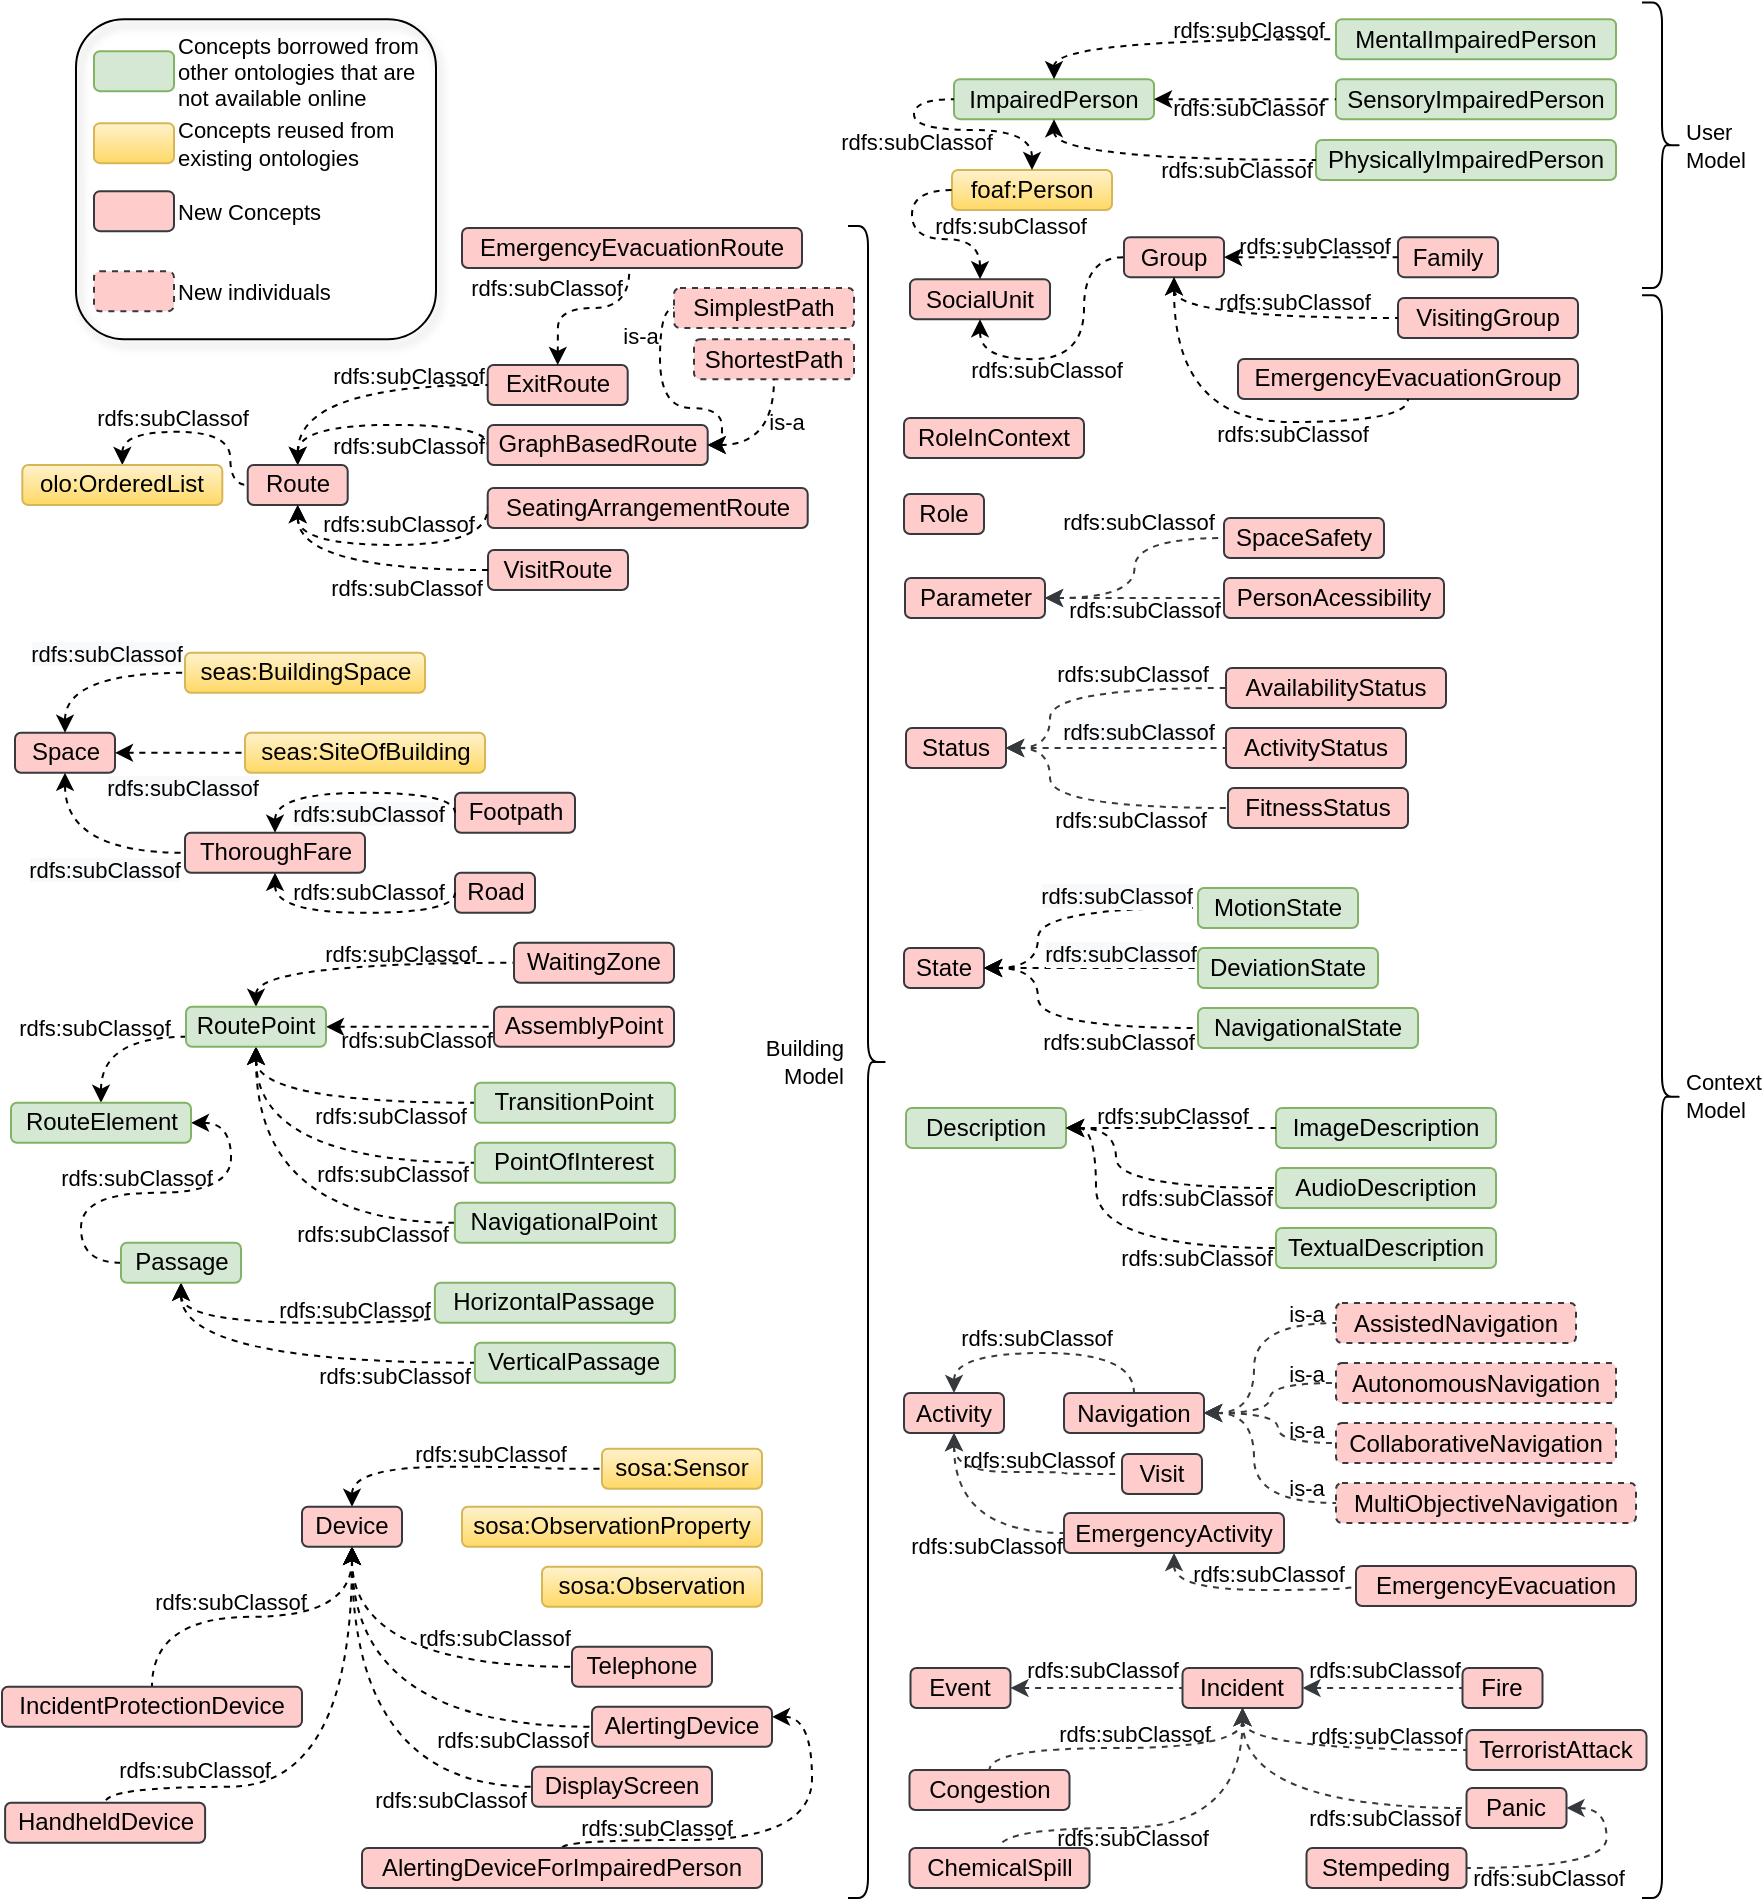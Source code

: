 <mxfile version="13.7.7" type="device"><diagram id="wgamDmktjUNAxYFxyZDr" name="Page-1"><mxGraphModel dx="4227" dy="2163" grid="1" gridSize="10" guides="1" tooltips="1" connect="1" arrows="1" fold="1" page="1" pageScale="1" pageWidth="827" pageHeight="1169" math="0" shadow="0"><root><mxCell id="0"/><mxCell id="1" parent="0"/><mxCell id="jbNAk4W0WB9Aj_wRmFJx-79" style="edgeStyle=orthogonalEdgeStyle;curved=1;orthogonalLoop=1;jettySize=auto;html=1;exitX=0.5;exitY=0;exitDx=0;exitDy=0;entryX=0;entryY=0.75;entryDx=0;entryDy=0;dashed=1;labelBackgroundColor=none;startArrow=classic;startFill=1;endArrow=none;endFill=0;fontColor=#000000;" parent="1" source="jbNAk4W0WB9Aj_wRmFJx-68" target="jbNAk4W0WB9Aj_wRmFJx-69" edge="1"><mxGeometry relative="1" as="geometry"/></mxCell><mxCell id="jbNAk4W0WB9Aj_wRmFJx-98" value="&lt;span style=&quot;font-family: helvetica;&quot;&gt;rdfs:subClassof&lt;/span&gt;" style="edgeLabel;html=1;align=center;verticalAlign=middle;resizable=0;points=[];fontColor=#000000;labelBackgroundColor=none;" parent="jbNAk4W0WB9Aj_wRmFJx-79" vertex="1" connectable="0"><mxGeometry x="0.25" y="-7" relative="1" as="geometry"><mxPoint x="-17.38" y="-12" as="offset"/></mxGeometry></mxCell><mxCell id="jbNAk4W0WB9Aj_wRmFJx-80" style="edgeStyle=orthogonalEdgeStyle;curved=1;orthogonalLoop=1;jettySize=auto;html=1;exitX=1;exitY=0.5;exitDx=0;exitDy=0;entryX=0;entryY=0.5;entryDx=0;entryDy=0;dashed=1;labelBackgroundColor=none;startArrow=classic;startFill=1;endArrow=none;endFill=0;fontColor=#000000;" parent="1" source="jbNAk4W0WB9Aj_wRmFJx-68" target="jbNAk4W0WB9Aj_wRmFJx-70" edge="1"><mxGeometry relative="1" as="geometry"/></mxCell><mxCell id="jbNAk4W0WB9Aj_wRmFJx-97" value="&lt;span style=&quot;font-family: helvetica;&quot;&gt;rdfs:subClassof&lt;/span&gt;" style="edgeLabel;html=1;align=center;verticalAlign=middle;resizable=0;points=[];fontColor=#000000;labelBackgroundColor=none;" parent="jbNAk4W0WB9Aj_wRmFJx-80" vertex="1" connectable="0"><mxGeometry x="0.238" y="7" relative="1" as="geometry"><mxPoint x="12.21" y="-15" as="offset"/></mxGeometry></mxCell><mxCell id="jbNAk4W0WB9Aj_wRmFJx-68" value="&lt;span&gt;RouteElement&lt;br&gt;&lt;/span&gt;" style="rounded=1;whiteSpace=wrap;html=1;labelBorderColor=none;autosize=1;snapToPoint=0;portConstraintRotation=0;noLabel=0;absoluteArcSize=0;resizable=1;movableLabel=0;resizeWidth=0;rotatable=1;cloneable=1;treeFolding=0;treeMoving=0;comic=0;shadow=0;glass=0;labelBackgroundColor=none;sketch=0;fillColor=#d5e8d4;strokeColor=#82b366;" parent="1" vertex="1"><mxGeometry x="-249.5" y="597.39" width="90" height="20" as="geometry"/></mxCell><mxCell id="jbNAk4W0WB9Aj_wRmFJx-84" style="edgeStyle=orthogonalEdgeStyle;curved=1;orthogonalLoop=1;jettySize=auto;html=1;exitX=0.5;exitY=0;exitDx=0;exitDy=0;entryX=0;entryY=0.5;entryDx=0;entryDy=0;dashed=1;labelBackgroundColor=none;startArrow=classic;startFill=1;endArrow=none;endFill=0;fontColor=#000000;" parent="1" source="jbNAk4W0WB9Aj_wRmFJx-69" target="jbNAk4W0WB9Aj_wRmFJx-74" edge="1"><mxGeometry relative="1" as="geometry"/></mxCell><mxCell id="jbNAk4W0WB9Aj_wRmFJx-90" value="&lt;span style=&quot;font-family: &amp;#34;helvetica&amp;#34;&quot;&gt;rdfs:subClassof&lt;/span&gt;" style="edgeLabel;html=1;align=center;verticalAlign=middle;resizable=0;points=[];fontColor=#000000;labelBackgroundColor=none;" parent="jbNAk4W0WB9Aj_wRmFJx-84" vertex="1" connectable="0"><mxGeometry x="0.149" y="-1" relative="1" as="geometry"><mxPoint x="7.34" y="-6.0" as="offset"/></mxGeometry></mxCell><mxCell id="jbNAk4W0WB9Aj_wRmFJx-86" style="edgeStyle=orthogonalEdgeStyle;curved=1;orthogonalLoop=1;jettySize=auto;html=1;exitX=1;exitY=0.5;exitDx=0;exitDy=0;entryX=0;entryY=0.5;entryDx=0;entryDy=0;dashed=1;labelBackgroundColor=none;startArrow=classic;startFill=1;endArrow=none;endFill=0;fontColor=#000000;" parent="1" source="jbNAk4W0WB9Aj_wRmFJx-69" target="jbNAk4W0WB9Aj_wRmFJx-71" edge="1"><mxGeometry relative="1" as="geometry"/></mxCell><mxCell id="jbNAk4W0WB9Aj_wRmFJx-91" value="&lt;span style=&quot;color: rgba(0 , 0 , 0 , 0) ; font-family: monospace ; font-size: 0px ; background-color: rgb(248 , 249 , 250)&quot;&gt;%3CmxGraphModel%3E%3Croot%3E%3CmxCell%20id%3D%220%22%2F%3E%3CmxCell%20id%3D%221%22%20parent%3D%220%22%2F%3E%3CmxCell%20id%3D%222%22%20value%3D%22%26lt%3Bbr%20style%3D%26quot%3B%26quot%3B%26gt%3B%26lt%3Bbr%20style%3D%26quot%3B%26quot%3B%26gt%3B%26lt%3Bspan%20style%3D%26quot%3Bfont-family%3A%20helvetica%3B%26quot%3B%26gt%3Brdfs%3AsubClassof%26lt%3B%2Fspan%26gt%3B%22%20style%3D%22edgeLabel%3Bhtml%3D1%3Balign%3Dcenter%3BverticalAlign%3Dmiddle%3Bresizable%3D0%3Bpoints%3D%5B%5D%3BfontColor%3D%23000000%3BlabelBackgroundColor%3Dnone%3B%22%20vertex%3D%221%22%20connectable%3D%220%22%20parent%3D%221%22%3E%3CmxGeometry%20x%3D%22183.138%22%20y%3D%22451%22%20as%3D%22geometry%22%2F%3E%3C%2FmxCell%3E%3C%2Froot%3E%3C%2FmxGraphModel%3E&lt;/span&gt;&lt;span style=&quot;color: rgba(0 , 0 , 0 , 0) ; font-family: monospace ; font-size: 0px ; background-color: rgb(248 , 249 , 250)&quot;&gt;%3CmxGraphModel%3E%3Croot%3E%3CmxCell%20id%3D%220%22%2F%3E%3CmxCell%20id%3D%221%22%20parent%3D%220%22%2F%3E%3CmxCell%20id%3D%222%22%20value%3D%22%26lt%3Bbr%20style%3D%26quot%3B%26quot%3B%26gt%3B%26lt%3Bbr%20style%3D%26quot%3B%26quot%3B%26gt%3B%26lt%3Bspan%20style%3D%26quot%3Bfont-family%3A%20helvetica%3B%26quot%3B%26gt%3Brdfs%3AsubClassof%26lt%3B%2Fspan%26gt%3B%22%20style%3D%22edgeLabel%3Bhtml%3D1%3Balign%3Dcenter%3BverticalAlign%3Dmiddle%3Bresizable%3D0%3Bpoints%3D%5B%5D%3BfontColor%3D%23000000%3BlabelBackgroundColor%3Dnone%3B%22%20vertex%3D%221%22%20connectable%3D%220%22%20parent%3D%221%22%3E%3CmxGeometry%20x%3D%22183.138%22%20y%3D%22451%22%20as%3D%22geometry%22%2F%3E%3C%2FmxCell%3E%3C%2Froot%3E%3C%2FmxGraphModel%3E&lt;/span&gt;" style="edgeLabel;html=1;align=center;verticalAlign=middle;resizable=0;points=[];fontColor=#000000;" parent="jbNAk4W0WB9Aj_wRmFJx-86" vertex="1" connectable="0"><mxGeometry x="0.369" relative="1" as="geometry"><mxPoint as="offset"/></mxGeometry></mxCell><mxCell id="jbNAk4W0WB9Aj_wRmFJx-92" value="&lt;span style=&quot;color: rgba(0 , 0 , 0 , 0) ; font-family: monospace ; font-size: 0px ; background-color: rgb(248 , 249 , 250)&quot;&gt;%3CmxGraphModel%3E%3Croot%3E%3CmxCell%20id%3D%220%22%2F%3E%3CmxCell%20id%3D%221%22%20parent%3D%220%22%2F%3E%3CmxCell%20id%3D%222%22%20value%3D%22%26lt%3Bbr%20style%3D%26quot%3B%26quot%3B%26gt%3B%26lt%3Bbr%20style%3D%26quot%3B%26quot%3B%26gt%3B%26lt%3Bspan%20style%3D%26quot%3Bfont-family%3A%20helvetica%3B%26quot%3B%26gt%3Brdfs%3AsubClassof%26lt%3B%2Fspan%26gt%3B%22%20style%3D%22edgeLabel%3Bhtml%3D1%3Balign%3Dcenter%3BverticalAlign%3Dmiddle%3Bresizable%3D0%3Bpoints%3D%5B%5D%3BfontColor%3D%23000000%3BlabelBackgroundColor%3Dnone%3B%22%20vertex%3D%221%22%20connectable%3D%220%22%20parent%3D%221%22%3E%3CmxGeometry%20x%3D%22183.138%22%20y%3D%22451%22%20as%3D%22geometry%22%2F%3E%3C%2FmxCell%3E%3C%2Froot%3E%3C%2FmxGraphModel%3E&lt;/span&gt;" style="edgeLabel;html=1;align=center;verticalAlign=middle;resizable=0;points=[];fontColor=#000000;" parent="jbNAk4W0WB9Aj_wRmFJx-86" vertex="1" connectable="0"><mxGeometry x="0.369" relative="1" as="geometry"><mxPoint as="offset"/></mxGeometry></mxCell><mxCell id="jbNAk4W0WB9Aj_wRmFJx-93" value="&lt;span style=&quot;font-family: helvetica;&quot;&gt;rdfs:subClassof&lt;/span&gt;" style="edgeLabel;html=1;align=center;verticalAlign=middle;resizable=0;points=[];fontColor=#000000;labelBackgroundColor=none;" parent="jbNAk4W0WB9Aj_wRmFJx-86" vertex="1" connectable="0"><mxGeometry x="0.289" y="3" relative="1" as="geometry"><mxPoint x="-9.24" y="9" as="offset"/></mxGeometry></mxCell><mxCell id="jbNAk4W0WB9Aj_wRmFJx-87" style="edgeStyle=orthogonalEdgeStyle;curved=1;orthogonalLoop=1;jettySize=auto;html=1;exitX=0.5;exitY=1;exitDx=0;exitDy=0;entryX=0;entryY=0.5;entryDx=0;entryDy=0;dashed=1;labelBackgroundColor=none;startArrow=classic;startFill=1;endArrow=none;endFill=0;fontColor=#000000;" parent="1" source="jbNAk4W0WB9Aj_wRmFJx-69" target="jbNAk4W0WB9Aj_wRmFJx-72" edge="1"><mxGeometry relative="1" as="geometry"/></mxCell><mxCell id="jbNAk4W0WB9Aj_wRmFJx-94" value="&lt;span style=&quot;font-family: helvetica;&quot;&gt;rdfs:subClassof&lt;/span&gt;" style="edgeLabel;html=1;align=center;verticalAlign=middle;resizable=0;points=[];fontColor=#000000;labelBackgroundColor=none;" parent="jbNAk4W0WB9Aj_wRmFJx-87" vertex="1" connectable="0"><mxGeometry x="0.482" y="3" relative="1" as="geometry"><mxPoint x="-6.95" y="9" as="offset"/></mxGeometry></mxCell><mxCell id="jbNAk4W0WB9Aj_wRmFJx-88" style="edgeStyle=orthogonalEdgeStyle;curved=1;orthogonalLoop=1;jettySize=auto;html=1;exitX=0.5;exitY=1;exitDx=0;exitDy=0;entryX=0;entryY=0.5;entryDx=0;entryDy=0;dashed=1;labelBackgroundColor=none;startArrow=classic;startFill=1;endArrow=none;endFill=0;fontColor=#000000;" parent="1" source="jbNAk4W0WB9Aj_wRmFJx-69" target="jbNAk4W0WB9Aj_wRmFJx-73" edge="1"><mxGeometry relative="1" as="geometry"/></mxCell><mxCell id="jbNAk4W0WB9Aj_wRmFJx-95" value="&lt;span style=&quot;font-family: helvetica;&quot;&gt;rdfs:subClassof&lt;/span&gt;" style="edgeLabel;html=1;align=center;verticalAlign=middle;resizable=0;points=[];fontColor=#000000;labelBackgroundColor=none;" parent="jbNAk4W0WB9Aj_wRmFJx-88" vertex="1" connectable="0"><mxGeometry x="0.451" y="2" relative="1" as="geometry"><mxPoint x="4.52" y="7" as="offset"/></mxGeometry></mxCell><mxCell id="jbNAk4W0WB9Aj_wRmFJx-89" style="edgeStyle=orthogonalEdgeStyle;curved=1;orthogonalLoop=1;jettySize=auto;html=1;exitX=0.5;exitY=1;exitDx=0;exitDy=0;entryX=0;entryY=0.5;entryDx=0;entryDy=0;dashed=1;labelBackgroundColor=none;startArrow=classic;startFill=1;endArrow=none;endFill=0;fontColor=#000000;" parent="1" source="jbNAk4W0WB9Aj_wRmFJx-69" target="jbNAk4W0WB9Aj_wRmFJx-75" edge="1"><mxGeometry relative="1" as="geometry"/></mxCell><mxCell id="jbNAk4W0WB9Aj_wRmFJx-96" value="&lt;span style=&quot;font-family: helvetica;&quot;&gt;rdfs:subClassof&lt;/span&gt;" style="edgeLabel;html=1;align=center;verticalAlign=middle;resizable=0;points=[];fontColor=#000000;labelBackgroundColor=none;" parent="jbNAk4W0WB9Aj_wRmFJx-89" vertex="1" connectable="0"><mxGeometry x="0.626" y="3" relative="1" as="geometry"><mxPoint x="-6.24" y="8" as="offset"/></mxGeometry></mxCell><mxCell id="jbNAk4W0WB9Aj_wRmFJx-69" value="&lt;span&gt;RoutePoint&lt;br&gt;&lt;/span&gt;" style="rounded=1;whiteSpace=wrap;html=1;labelBorderColor=none;autosize=1;snapToPoint=0;portConstraintRotation=0;noLabel=0;absoluteArcSize=0;resizable=1;movableLabel=0;resizeWidth=0;rotatable=1;cloneable=1;treeFolding=0;treeMoving=0;comic=0;shadow=0;glass=0;labelBackgroundColor=none;sketch=0;fillColor=#d5e8d4;strokeColor=#82b366;" parent="1" vertex="1"><mxGeometry x="-162" y="549.39" width="70" height="20" as="geometry"/></mxCell><mxCell id="jbNAk4W0WB9Aj_wRmFJx-82" style="edgeStyle=orthogonalEdgeStyle;curved=1;orthogonalLoop=1;jettySize=auto;html=1;exitX=0.5;exitY=1;exitDx=0;exitDy=0;entryX=0;entryY=0.5;entryDx=0;entryDy=0;dashed=1;labelBackgroundColor=none;startArrow=classic;startFill=1;endArrow=none;endFill=0;fontColor=#000000;" parent="1" source="jbNAk4W0WB9Aj_wRmFJx-70" target="jbNAk4W0WB9Aj_wRmFJx-76" edge="1"><mxGeometry relative="1" as="geometry"><Array as="points"><mxPoint x="-164.5" y="707.39"/><mxPoint x="-29.5" y="707.39"/></Array></mxGeometry></mxCell><mxCell id="jbNAk4W0WB9Aj_wRmFJx-100" value="&lt;span style=&quot;font-family: helvetica;&quot;&gt;rdfs:subClassof&lt;/span&gt;" style="edgeLabel;html=1;align=center;verticalAlign=middle;resizable=0;points=[];fontColor=#000000;labelBackgroundColor=none;" parent="jbNAk4W0WB9Aj_wRmFJx-82" vertex="1" connectable="0"><mxGeometry x="0.636" y="1" relative="1" as="geometry"><mxPoint x="-35.57" y="-6" as="offset"/></mxGeometry></mxCell><mxCell id="jbNAk4W0WB9Aj_wRmFJx-83" style="edgeStyle=orthogonalEdgeStyle;curved=1;orthogonalLoop=1;jettySize=auto;html=1;exitX=0.5;exitY=1;exitDx=0;exitDy=0;entryX=0;entryY=0.5;entryDx=0;entryDy=0;dashed=1;labelBackgroundColor=none;startArrow=classic;startFill=1;endArrow=none;endFill=0;fontColor=#000000;" parent="1" source="jbNAk4W0WB9Aj_wRmFJx-70" target="jbNAk4W0WB9Aj_wRmFJx-77" edge="1"><mxGeometry relative="1" as="geometry"/></mxCell><mxCell id="jbNAk4W0WB9Aj_wRmFJx-99" value="&lt;span style=&quot;font-family: helvetica;&quot;&gt;rdfs:subClassof&lt;/span&gt;" style="edgeLabel;html=1;align=center;verticalAlign=middle;resizable=0;points=[];fontColor=#000000;labelBackgroundColor=none;" parent="jbNAk4W0WB9Aj_wRmFJx-83" vertex="1" connectable="0"><mxGeometry x="0.705" y="-1" relative="1" as="geometry"><mxPoint x="-12.91" y="5" as="offset"/></mxGeometry></mxCell><mxCell id="jbNAk4W0WB9Aj_wRmFJx-70" value="&lt;span&gt;Passage&lt;br&gt;&lt;/span&gt;" style="rounded=1;whiteSpace=wrap;html=1;labelBorderColor=none;autosize=1;snapToPoint=0;portConstraintRotation=0;noLabel=0;absoluteArcSize=0;resizable=1;movableLabel=0;resizeWidth=0;rotatable=1;cloneable=1;treeFolding=0;treeMoving=0;comic=0;shadow=0;glass=0;labelBackgroundColor=none;sketch=0;fillColor=#d5e8d4;strokeColor=#82b366;" parent="1" vertex="1"><mxGeometry x="-194.5" y="667.39" width="60" height="20" as="geometry"/></mxCell><mxCell id="jbNAk4W0WB9Aj_wRmFJx-71" value="&lt;span&gt;AssemblyPoint&lt;br&gt;&lt;/span&gt;" style="rounded=1;whiteSpace=wrap;html=1;labelBorderColor=none;autosize=1;snapToPoint=0;portConstraintRotation=0;noLabel=0;absoluteArcSize=0;resizable=1;movableLabel=0;resizeWidth=0;rotatable=1;cloneable=1;treeFolding=0;treeMoving=0;comic=0;shadow=0;glass=0;labelBackgroundColor=none;sketch=0;fillColor=#ffcccc;strokeColor=#36393d;" parent="1" vertex="1"><mxGeometry x="-8" y="549.39" width="90" height="20" as="geometry"/></mxCell><mxCell id="jbNAk4W0WB9Aj_wRmFJx-72" value="&lt;span&gt;TransitionPoint&lt;br&gt;&lt;/span&gt;" style="rounded=1;whiteSpace=wrap;html=1;labelBorderColor=none;autosize=1;snapToPoint=0;portConstraintRotation=0;noLabel=0;absoluteArcSize=0;resizable=1;movableLabel=0;resizeWidth=0;rotatable=1;cloneable=1;treeFolding=0;treeMoving=0;comic=0;shadow=0;glass=0;labelBackgroundColor=none;sketch=0;fillColor=#d5e8d4;strokeColor=#82b366;" parent="1" vertex="1"><mxGeometry x="-17.56" y="587.39" width="100" height="20" as="geometry"/></mxCell><mxCell id="jbNAk4W0WB9Aj_wRmFJx-73" value="&lt;span&gt;PointOfInterest&lt;br&gt;&lt;/span&gt;" style="rounded=1;whiteSpace=wrap;html=1;labelBorderColor=none;autosize=1;snapToPoint=0;portConstraintRotation=0;noLabel=0;absoluteArcSize=0;resizable=1;movableLabel=0;resizeWidth=0;rotatable=1;cloneable=1;treeFolding=0;treeMoving=0;comic=0;shadow=0;glass=0;labelBackgroundColor=none;sketch=0;fillColor=#d5e8d4;strokeColor=#82b366;" parent="1" vertex="1"><mxGeometry x="-17.56" y="617.39" width="100" height="20" as="geometry"/></mxCell><mxCell id="jbNAk4W0WB9Aj_wRmFJx-74" value="&lt;span&gt;WaitingZone&lt;br&gt;&lt;/span&gt;" style="rounded=1;whiteSpace=wrap;html=1;labelBorderColor=none;autosize=1;snapToPoint=0;portConstraintRotation=0;noLabel=0;absoluteArcSize=0;resizable=1;movableLabel=0;resizeWidth=0;rotatable=1;cloneable=1;treeFolding=0;treeMoving=0;comic=0;shadow=0;glass=0;labelBackgroundColor=none;sketch=0;fillColor=#ffcccc;strokeColor=#36393d;" parent="1" vertex="1"><mxGeometry x="2" y="517.39" width="80" height="20" as="geometry"/></mxCell><mxCell id="jbNAk4W0WB9Aj_wRmFJx-75" value="&lt;span&gt;NavigationalPoint&lt;br&gt;&lt;/span&gt;" style="rounded=1;whiteSpace=wrap;html=1;labelBorderColor=none;autosize=1;snapToPoint=0;portConstraintRotation=0;noLabel=0;absoluteArcSize=0;resizable=1;movableLabel=0;resizeWidth=0;rotatable=1;cloneable=1;treeFolding=0;treeMoving=0;comic=0;shadow=0;glass=0;labelBackgroundColor=none;sketch=0;fillColor=#d5e8d4;strokeColor=#82b366;" parent="1" vertex="1"><mxGeometry x="-27.56" y="647.39" width="110" height="20" as="geometry"/></mxCell><mxCell id="jbNAk4W0WB9Aj_wRmFJx-76" value="&lt;span&gt;HorizontalPassage&lt;br&gt;&lt;/span&gt;" style="rounded=1;whiteSpace=wrap;html=1;labelBorderColor=none;autosize=1;snapToPoint=0;portConstraintRotation=0;noLabel=0;absoluteArcSize=0;resizable=1;movableLabel=0;resizeWidth=0;rotatable=1;cloneable=1;treeFolding=0;treeMoving=0;comic=0;shadow=0;glass=0;labelBackgroundColor=none;sketch=0;fillColor=#d5e8d4;strokeColor=#82b366;" parent="1" vertex="1"><mxGeometry x="-37.56" y="687.39" width="120" height="20" as="geometry"/></mxCell><mxCell id="jbNAk4W0WB9Aj_wRmFJx-77" value="&lt;span&gt;VerticalPassage&lt;br&gt;&lt;/span&gt;" style="rounded=1;whiteSpace=wrap;html=1;labelBorderColor=none;autosize=1;snapToPoint=0;portConstraintRotation=0;noLabel=0;absoluteArcSize=0;resizable=1;movableLabel=0;resizeWidth=0;rotatable=1;cloneable=1;treeFolding=0;treeMoving=0;comic=0;shadow=0;glass=0;labelBackgroundColor=none;sketch=0;fillColor=#d5e8d4;strokeColor=#82b366;" parent="1" vertex="1"><mxGeometry x="-17.56" y="717.39" width="100" height="20" as="geometry"/></mxCell><mxCell id="jbNAk4W0WB9Aj_wRmFJx-112" style="edgeStyle=orthogonalEdgeStyle;curved=1;orthogonalLoop=1;jettySize=auto;html=1;exitX=0.5;exitY=1;exitDx=0;exitDy=0;entryX=0;entryY=0.5;entryDx=0;entryDy=0;dashed=1;labelBackgroundColor=none;startArrow=classic;startFill=1;endArrow=none;endFill=0;fontColor=#000000;" parent="1" source="jbNAk4W0WB9Aj_wRmFJx-101" target="jbNAk4W0WB9Aj_wRmFJx-107" edge="1"><mxGeometry relative="1" as="geometry"><Array as="points"><mxPoint x="-79" y="879.39"/></Array></mxGeometry></mxCell><mxCell id="jbNAk4W0WB9Aj_wRmFJx-120" value="&lt;span style=&quot;font-family: helvetica;&quot;&gt;rdfs:subClassof&lt;/span&gt;" style="edgeLabel;html=1;align=center;verticalAlign=middle;resizable=0;points=[];fontColor=#000000;labelBackgroundColor=none;" parent="jbNAk4W0WB9Aj_wRmFJx-112" vertex="1" connectable="0"><mxGeometry x="0.305" y="8" relative="1" as="geometry"><mxPoint x="20.07" y="-7" as="offset"/></mxGeometry></mxCell><mxCell id="jbNAk4W0WB9Aj_wRmFJx-113" style="edgeStyle=orthogonalEdgeStyle;curved=1;orthogonalLoop=1;jettySize=auto;html=1;exitX=0.5;exitY=1;exitDx=0;exitDy=0;entryX=0;entryY=0.5;entryDx=0;entryDy=0;dashed=1;labelBackgroundColor=none;startArrow=classic;startFill=1;endArrow=none;endFill=0;fontColor=#000000;" parent="1" source="jbNAk4W0WB9Aj_wRmFJx-101" target="jbNAk4W0WB9Aj_wRmFJx-106" edge="1"><mxGeometry relative="1" as="geometry"/></mxCell><mxCell id="jbNAk4W0WB9Aj_wRmFJx-121" value="&lt;span style=&quot;font-family: helvetica;&quot;&gt;rdfs:subClassof&lt;/span&gt;" style="edgeLabel;html=1;align=center;verticalAlign=middle;resizable=0;points=[];fontColor=#000000;labelBackgroundColor=none;" parent="jbNAk4W0WB9Aj_wRmFJx-113" vertex="1" connectable="0"><mxGeometry x="0.697" y="3" relative="1" as="geometry"><mxPoint x="-7.93" y="9" as="offset"/></mxGeometry></mxCell><mxCell id="jbNAk4W0WB9Aj_wRmFJx-114" style="edgeStyle=orthogonalEdgeStyle;curved=1;orthogonalLoop=1;jettySize=auto;html=1;exitX=0.5;exitY=1;exitDx=0;exitDy=0;entryX=0;entryY=0.5;entryDx=0;entryDy=0;dashed=1;labelBackgroundColor=none;startArrow=classic;startFill=1;endArrow=none;endFill=0;fontColor=#000000;" parent="1" source="jbNAk4W0WB9Aj_wRmFJx-101" target="jbNAk4W0WB9Aj_wRmFJx-109" edge="1"><mxGeometry relative="1" as="geometry"/></mxCell><mxCell id="jbNAk4W0WB9Aj_wRmFJx-122" value="&lt;span style=&quot;font-family: helvetica;&quot;&gt;rdfs:subClassof&lt;/span&gt;" style="edgeLabel;html=1;align=center;verticalAlign=middle;resizable=0;points=[];fontColor=#000000;labelBackgroundColor=none;" parent="jbNAk4W0WB9Aj_wRmFJx-114" vertex="1" connectable="0"><mxGeometry x="0.852" y="2" relative="1" as="geometry"><mxPoint x="-26" y="8" as="offset"/></mxGeometry></mxCell><mxCell id="jbNAk4W0WB9Aj_wRmFJx-115" style="edgeStyle=orthogonalEdgeStyle;curved=1;orthogonalLoop=1;jettySize=auto;html=1;exitX=0.5;exitY=1;exitDx=0;exitDy=0;dashed=1;labelBackgroundColor=none;startArrow=classic;startFill=1;endArrow=none;endFill=0;fontColor=#000000;entryX=0.5;entryY=0;entryDx=0;entryDy=0;" parent="1" source="jbNAk4W0WB9Aj_wRmFJx-101" target="jbNAk4W0WB9Aj_wRmFJx-111" edge="1"><mxGeometry relative="1" as="geometry"><mxPoint x="-94" y="929.39" as="targetPoint"/><Array as="points"><mxPoint x="-79.44" y="939.39"/><mxPoint x="-202.44" y="939.39"/></Array></mxGeometry></mxCell><mxCell id="jbNAk4W0WB9Aj_wRmFJx-123" value="&lt;span style=&quot;font-family: helvetica;&quot;&gt;rdfs:subClassof&lt;/span&gt;" style="edgeLabel;html=1;align=center;verticalAlign=middle;resizable=0;points=[];fontColor=#000000;labelBackgroundColor=none;" parent="jbNAk4W0WB9Aj_wRmFJx-115" vertex="1" connectable="0"><mxGeometry x="0.135" y="-24" relative="1" as="geometry"><mxPoint x="-56.6" y="15" as="offset"/></mxGeometry></mxCell><mxCell id="jbNAk4W0WB9Aj_wRmFJx-116" style="edgeStyle=orthogonalEdgeStyle;curved=1;orthogonalLoop=1;jettySize=auto;html=1;exitX=0.5;exitY=1;exitDx=0;exitDy=0;entryX=0.5;entryY=0;entryDx=0;entryDy=0;dashed=1;labelBackgroundColor=none;startArrow=classic;startFill=1;endArrow=none;endFill=0;fontColor=#000000;" parent="1" source="jbNAk4W0WB9Aj_wRmFJx-101" target="jbNAk4W0WB9Aj_wRmFJx-108" edge="1"><mxGeometry relative="1" as="geometry"/></mxCell><mxCell id="jbNAk4W0WB9Aj_wRmFJx-119" value="&lt;span style=&quot;font-family: helvetica;&quot;&gt;rdfs:subClassof&lt;/span&gt;" style="edgeLabel;html=1;align=center;verticalAlign=middle;resizable=0;points=[];fontColor=#000000;labelBackgroundColor=none;" parent="jbNAk4W0WB9Aj_wRmFJx-116" vertex="1" connectable="0"><mxGeometry x="-0.032" y="-1" relative="1" as="geometry"><mxPoint x="-14" y="-7" as="offset"/></mxGeometry></mxCell><mxCell id="jbNAk4W0WB9Aj_wRmFJx-117" style="edgeStyle=orthogonalEdgeStyle;curved=1;orthogonalLoop=1;jettySize=auto;html=1;exitX=0.5;exitY=0;exitDx=0;exitDy=0;entryX=0;entryY=0.5;entryDx=0;entryDy=0;dashed=1;labelBackgroundColor=none;startArrow=classic;startFill=1;endArrow=none;endFill=0;fontColor=#000000;" parent="1" source="jbNAk4W0WB9Aj_wRmFJx-101" target="jbNAk4W0WB9Aj_wRmFJx-102" edge="1"><mxGeometry relative="1" as="geometry"><Array as="points"><mxPoint x="-79.44" y="779.39"/><mxPoint x="15.56" y="779.39"/></Array></mxGeometry></mxCell><mxCell id="jbNAk4W0WB9Aj_wRmFJx-118" value="&lt;span style=&quot;font-family: helvetica;&quot;&gt;rdfs:subClassof&lt;/span&gt;" style="edgeLabel;html=1;align=center;verticalAlign=middle;resizable=0;points=[];fontColor=#000000;labelBackgroundColor=none;" parent="jbNAk4W0WB9Aj_wRmFJx-117" vertex="1" connectable="0"><mxGeometry x="0.486" y="2" relative="1" as="geometry"><mxPoint x="-19.38" y="-5" as="offset"/></mxGeometry></mxCell><mxCell id="jbNAk4W0WB9Aj_wRmFJx-101" value="&lt;span&gt;Device&lt;br&gt;&lt;/span&gt;" style="rounded=1;whiteSpace=wrap;html=1;labelBorderColor=none;autosize=1;snapToPoint=0;portConstraintRotation=0;noLabel=0;absoluteArcSize=0;resizable=1;movableLabel=0;resizeWidth=0;rotatable=1;cloneable=1;treeFolding=0;treeMoving=0;comic=0;shadow=0;glass=0;labelBackgroundColor=none;sketch=0;fillColor=#ffcccc;strokeColor=#36393d;" parent="1" vertex="1"><mxGeometry x="-104" y="799.39" width="50" height="20" as="geometry"/></mxCell><mxCell id="jbNAk4W0WB9Aj_wRmFJx-102" value="&lt;span&gt;sosa:Sensor&lt;br&gt;&lt;/span&gt;" style="rounded=1;whiteSpace=wrap;html=1;labelBorderColor=none;autosize=1;snapToPoint=0;portConstraintRotation=0;noLabel=0;absoluteArcSize=0;resizable=1;movableLabel=0;resizeWidth=0;rotatable=1;cloneable=1;treeFolding=0;treeMoving=0;comic=0;shadow=0;glass=0;labelBackgroundColor=none;sketch=0;fillColor=#fff2cc;strokeColor=#d6b656;gradientColor=#ffd966;" parent="1" vertex="1"><mxGeometry x="46" y="770.39" width="80" height="20" as="geometry"/></mxCell><mxCell id="jbNAk4W0WB9Aj_wRmFJx-104" value="&lt;span&gt;sosa:Observation&lt;br&gt;&lt;/span&gt;" style="rounded=1;whiteSpace=wrap;html=1;labelBorderColor=none;autosize=1;snapToPoint=0;portConstraintRotation=0;noLabel=0;absoluteArcSize=0;resizable=1;movableLabel=0;resizeWidth=0;rotatable=1;cloneable=1;treeFolding=0;treeMoving=0;comic=0;shadow=0;glass=0;labelBackgroundColor=none;sketch=0;fillColor=#fff2cc;strokeColor=#d6b656;gradientColor=#ffd966;" parent="1" vertex="1"><mxGeometry x="16" y="829.39" width="110" height="20" as="geometry"/></mxCell><mxCell id="jbNAk4W0WB9Aj_wRmFJx-105" value="sosa:ObservationProperty" style="rounded=1;whiteSpace=wrap;html=1;labelBorderColor=none;autosize=1;snapToPoint=0;portConstraintRotation=0;noLabel=0;absoluteArcSize=0;resizable=1;movableLabel=0;resizeWidth=0;rotatable=1;cloneable=1;treeFolding=0;treeMoving=0;comic=0;shadow=0;glass=0;labelBackgroundColor=none;sketch=0;fillColor=#fff2cc;strokeColor=#d6b656;gradientColor=#ffd966;" parent="1" vertex="1"><mxGeometry x="-24" y="799.39" width="150" height="20" as="geometry"/></mxCell><mxCell id="jbNAk4W0WB9Aj_wRmFJx-125" style="edgeStyle=orthogonalEdgeStyle;curved=1;orthogonalLoop=1;jettySize=auto;html=1;exitX=1;exitY=0.25;exitDx=0;exitDy=0;entryX=0.5;entryY=0;entryDx=0;entryDy=0;dashed=1;labelBackgroundColor=none;startArrow=classic;startFill=1;endArrow=none;endFill=0;fontColor=#000000;" parent="1" source="jbNAk4W0WB9Aj_wRmFJx-106" target="jbNAk4W0WB9Aj_wRmFJx-110" edge="1"><mxGeometry relative="1" as="geometry"><Array as="points"><mxPoint x="151" y="904"/><mxPoint x="151" y="966"/><mxPoint x="26" y="966"/></Array></mxGeometry></mxCell><mxCell id="jbNAk4W0WB9Aj_wRmFJx-126" value="&lt;span style=&quot;font-family: helvetica;&quot;&gt;rdfs:subClassof&lt;/span&gt;" style="edgeLabel;html=1;align=center;verticalAlign=middle;resizable=0;points=[];fontColor=#000000;labelBackgroundColor=none;" parent="jbNAk4W0WB9Aj_wRmFJx-125" vertex="1" connectable="0"><mxGeometry x="-0.135" y="-7" relative="1" as="geometry"><mxPoint x="-68.47" y="1" as="offset"/></mxGeometry></mxCell><mxCell id="jbNAk4W0WB9Aj_wRmFJx-106" value="&lt;span&gt;AlertingDevice&lt;br&gt;&lt;/span&gt;" style="rounded=1;whiteSpace=wrap;html=1;labelBorderColor=none;autosize=1;snapToPoint=0;portConstraintRotation=0;noLabel=0;absoluteArcSize=0;resizable=1;movableLabel=0;resizeWidth=0;rotatable=1;cloneable=1;treeFolding=0;treeMoving=0;comic=0;shadow=0;glass=0;labelBackgroundColor=none;sketch=0;fillColor=#ffcccc;strokeColor=#36393d;" parent="1" vertex="1"><mxGeometry x="41" y="899.39" width="90" height="20" as="geometry"/></mxCell><mxCell id="jbNAk4W0WB9Aj_wRmFJx-107" value="&lt;span&gt;Telephone&lt;br&gt;&lt;/span&gt;" style="rounded=1;whiteSpace=wrap;html=1;labelBorderColor=none;autosize=1;snapToPoint=0;portConstraintRotation=0;noLabel=0;absoluteArcSize=0;resizable=1;movableLabel=0;resizeWidth=0;rotatable=1;cloneable=1;treeFolding=0;treeMoving=0;comic=0;shadow=0;glass=0;labelBackgroundColor=none;sketch=0;fillColor=#ffcccc;strokeColor=#36393d;" parent="1" vertex="1"><mxGeometry x="31" y="869.39" width="70" height="20" as="geometry"/></mxCell><mxCell id="jbNAk4W0WB9Aj_wRmFJx-108" value="&lt;span&gt;IncidentProtectionDevice&lt;br&gt;&lt;/span&gt;" style="rounded=1;whiteSpace=wrap;html=1;labelBorderColor=none;autosize=1;snapToPoint=0;portConstraintRotation=0;noLabel=0;absoluteArcSize=0;resizable=1;movableLabel=0;resizeWidth=0;rotatable=1;cloneable=1;treeFolding=0;treeMoving=0;comic=0;shadow=0;glass=0;labelBackgroundColor=none;sketch=0;fillColor=#ffcccc;strokeColor=#36393d;" parent="1" vertex="1"><mxGeometry x="-254" y="889.39" width="150" height="20" as="geometry"/></mxCell><mxCell id="jbNAk4W0WB9Aj_wRmFJx-109" value="&lt;span&gt;DisplayScreen&lt;br&gt;&lt;/span&gt;" style="rounded=1;whiteSpace=wrap;html=1;labelBorderColor=none;autosize=1;snapToPoint=0;portConstraintRotation=0;noLabel=0;absoluteArcSize=0;resizable=1;movableLabel=0;resizeWidth=0;rotatable=1;cloneable=1;treeFolding=0;treeMoving=0;comic=0;shadow=0;glass=0;labelBackgroundColor=none;sketch=0;fillColor=#ffcccc;strokeColor=#36393d;" parent="1" vertex="1"><mxGeometry x="11" y="929.39" width="90" height="20" as="geometry"/></mxCell><mxCell id="jbNAk4W0WB9Aj_wRmFJx-110" value="&lt;span&gt;AlertingDeviceForImpairedPerson&lt;br&gt;&lt;/span&gt;" style="rounded=1;whiteSpace=wrap;html=1;labelBorderColor=none;autosize=1;snapToPoint=0;portConstraintRotation=0;noLabel=0;absoluteArcSize=0;resizable=1;movableLabel=0;resizeWidth=0;rotatable=1;cloneable=1;treeFolding=0;treeMoving=0;comic=0;shadow=0;glass=0;labelBackgroundColor=none;sketch=0;fillColor=#ffcccc;strokeColor=#36393d;" parent="1" vertex="1"><mxGeometry x="-74" y="970" width="200" height="20" as="geometry"/></mxCell><mxCell id="jbNAk4W0WB9Aj_wRmFJx-111" value="&lt;span&gt;HandheldDevice&lt;br&gt;&lt;/span&gt;" style="rounded=1;whiteSpace=wrap;html=1;labelBorderColor=none;autosize=1;snapToPoint=0;portConstraintRotation=0;noLabel=0;absoluteArcSize=0;resizable=1;movableLabel=0;resizeWidth=0;rotatable=1;cloneable=1;treeFolding=0;treeMoving=0;comic=0;shadow=0;glass=0;labelBackgroundColor=none;sketch=0;fillColor=#ffcccc;strokeColor=#36393d;" parent="1" vertex="1"><mxGeometry x="-252.44" y="947.39" width="100" height="20" as="geometry"/></mxCell><mxCell id="Pd235s6T_XsqM1O3Hq7Y-122" value="&lt;span&gt;Role&lt;br&gt;&lt;/span&gt;" style="rounded=1;whiteSpace=wrap;html=1;labelBorderColor=none;autosize=1;snapToPoint=0;portConstraintRotation=0;noLabel=0;absoluteArcSize=0;resizable=1;movableLabel=0;resizeWidth=0;rotatable=1;cloneable=1;treeFolding=0;treeMoving=0;comic=0;fillColor=#ffcccc;strokeColor=#36393d;" parent="1" vertex="1"><mxGeometry x="197" y="293" width="40" height="20" as="geometry"/></mxCell><mxCell id="Pd235s6T_XsqM1O3Hq7Y-123" value="&lt;span&gt;RoleInContext&lt;br&gt;&lt;/span&gt;" style="rounded=1;whiteSpace=wrap;html=1;labelBorderColor=none;autosize=1;snapToPoint=0;portConstraintRotation=0;noLabel=0;absoluteArcSize=0;resizable=1;movableLabel=0;resizeWidth=0;rotatable=1;cloneable=1;treeFolding=0;treeMoving=0;comic=0;fillColor=#ffcccc;strokeColor=#36393d;" parent="1" vertex="1"><mxGeometry x="197" y="255" width="90" height="20" as="geometry"/></mxCell><mxCell id="Pd235s6T_XsqM1O3Hq7Y-130" value="" style="group" parent="1" vertex="1" connectable="0"><mxGeometry x="198" y="600" width="295" height="80" as="geometry"/></mxCell><mxCell id="Pd235s6T_XsqM1O3Hq7Y-46" value="&lt;span&gt;Description&lt;br&gt;&lt;/span&gt;" style="rounded=1;whiteSpace=wrap;html=1;labelBorderColor=none;autosize=1;snapToPoint=0;portConstraintRotation=0;noLabel=0;absoluteArcSize=0;resizable=1;movableLabel=0;resizeWidth=0;rotatable=1;cloneable=1;treeFolding=0;treeMoving=0;comic=0;fillColor=#d5e8d4;strokeColor=#82b366;" parent="Pd235s6T_XsqM1O3Hq7Y-130" vertex="1"><mxGeometry width="80" height="20" as="geometry"/></mxCell><mxCell id="Pd235s6T_XsqM1O3Hq7Y-47" value="&lt;span&gt;ImageDescription&lt;br&gt;&lt;/span&gt;" style="rounded=1;whiteSpace=wrap;html=1;labelBorderColor=none;autosize=1;snapToPoint=0;portConstraintRotation=0;noLabel=0;absoluteArcSize=0;resizable=1;movableLabel=0;resizeWidth=0;rotatable=1;cloneable=1;treeFolding=0;treeMoving=0;comic=0;fillColor=#d5e8d4;strokeColor=#82b366;" parent="Pd235s6T_XsqM1O3Hq7Y-130" vertex="1"><mxGeometry x="185" width="110" height="20" as="geometry"/></mxCell><mxCell id="Pd235s6T_XsqM1O3Hq7Y-50" style="edgeStyle=orthogonalEdgeStyle;curved=1;orthogonalLoop=1;jettySize=auto;html=1;exitX=1;exitY=0.5;exitDx=0;exitDy=0;entryX=0;entryY=0.5;entryDx=0;entryDy=0;dashed=1;startArrow=classic;startFill=1;endArrow=none;endFill=0;" parent="Pd235s6T_XsqM1O3Hq7Y-130" source="Pd235s6T_XsqM1O3Hq7Y-46" target="Pd235s6T_XsqM1O3Hq7Y-47" edge="1"><mxGeometry relative="1" as="geometry"/></mxCell><mxCell id="Pd235s6T_XsqM1O3Hq7Y-104" value="&lt;span style=&quot;&quot;&gt;rdfs:subClassof&lt;/span&gt;" style="edgeLabel;html=1;align=center;verticalAlign=middle;resizable=0;points=[];labelBackgroundColor=none;" parent="Pd235s6T_XsqM1O3Hq7Y-50" vertex="1" connectable="0"><mxGeometry x="0.19" relative="1" as="geometry"><mxPoint x="-9.5" y="-6" as="offset"/></mxGeometry></mxCell><mxCell id="Pd235s6T_XsqM1O3Hq7Y-48" value="&lt;span&gt;AudioDescription&lt;br&gt;&lt;/span&gt;" style="rounded=1;whiteSpace=wrap;html=1;labelBorderColor=none;autosize=1;snapToPoint=0;portConstraintRotation=0;noLabel=0;absoluteArcSize=0;resizable=1;movableLabel=0;resizeWidth=0;rotatable=1;cloneable=1;treeFolding=0;treeMoving=0;comic=0;fillColor=#d5e8d4;strokeColor=#82b366;" parent="Pd235s6T_XsqM1O3Hq7Y-130" vertex="1"><mxGeometry x="185" y="30" width="110" height="20" as="geometry"/></mxCell><mxCell id="Pd235s6T_XsqM1O3Hq7Y-51" style="edgeStyle=orthogonalEdgeStyle;curved=1;orthogonalLoop=1;jettySize=auto;html=1;exitX=1;exitY=0.5;exitDx=0;exitDy=0;entryX=0;entryY=0.5;entryDx=0;entryDy=0;dashed=1;startArrow=classic;startFill=1;endArrow=none;endFill=0;" parent="Pd235s6T_XsqM1O3Hq7Y-130" source="Pd235s6T_XsqM1O3Hq7Y-46" target="Pd235s6T_XsqM1O3Hq7Y-48" edge="1"><mxGeometry relative="1" as="geometry"><Array as="points"><mxPoint x="105" y="10"/><mxPoint x="105" y="40"/></Array></mxGeometry></mxCell><mxCell id="Pd235s6T_XsqM1O3Hq7Y-105" value="&lt;span style=&quot;&quot;&gt;rdfs:subClassof&lt;/span&gt;" style="edgeLabel;html=1;align=center;verticalAlign=middle;resizable=0;points=[];labelBackgroundColor=none;" parent="Pd235s6T_XsqM1O3Hq7Y-51" vertex="1" connectable="0"><mxGeometry x="0.369" y="6" relative="1" as="geometry"><mxPoint x="2.5" y="11" as="offset"/></mxGeometry></mxCell><mxCell id="Pd235s6T_XsqM1O3Hq7Y-49" value="&lt;span&gt;TextualDescription&lt;br&gt;&lt;/span&gt;" style="rounded=1;whiteSpace=wrap;html=1;labelBorderColor=none;autosize=1;snapToPoint=0;portConstraintRotation=0;noLabel=0;absoluteArcSize=0;resizable=1;movableLabel=0;resizeWidth=0;rotatable=1;cloneable=1;treeFolding=0;treeMoving=0;comic=0;fillColor=#d5e8d4;strokeColor=#82b366;" parent="Pd235s6T_XsqM1O3Hq7Y-130" vertex="1"><mxGeometry x="185" y="60" width="110" height="20" as="geometry"/></mxCell><mxCell id="Pd235s6T_XsqM1O3Hq7Y-52" style="edgeStyle=orthogonalEdgeStyle;curved=1;orthogonalLoop=1;jettySize=auto;html=1;exitX=1;exitY=0.5;exitDx=0;exitDy=0;entryX=0;entryY=0.5;entryDx=0;entryDy=0;dashed=1;startArrow=classic;startFill=1;endArrow=none;endFill=0;" parent="Pd235s6T_XsqM1O3Hq7Y-130" source="Pd235s6T_XsqM1O3Hq7Y-46" target="Pd235s6T_XsqM1O3Hq7Y-49" edge="1"><mxGeometry relative="1" as="geometry"><Array as="points"><mxPoint x="95" y="10"/><mxPoint x="95" y="70"/></Array></mxGeometry></mxCell><mxCell id="Pd235s6T_XsqM1O3Hq7Y-106" value="&lt;span style=&quot;&quot;&gt;rdfs:subClassof&lt;/span&gt;" style="edgeLabel;html=1;align=center;verticalAlign=middle;resizable=0;points=[];labelBackgroundColor=none;" parent="Pd235s6T_XsqM1O3Hq7Y-52" vertex="1" connectable="0"><mxGeometry x="0.323" y="11" relative="1" as="geometry"><mxPoint x="15.83" y="16" as="offset"/></mxGeometry></mxCell><mxCell id="Pd235s6T_XsqM1O3Hq7Y-145" value="Building Model" style="shape=curlyBracket;whiteSpace=wrap;html=1;rounded=1;shadow=0;glass=0;labelBackgroundColor=none;fillColor=none;gradientColor=none;fontSize=11;flipH=1;labelPosition=left;verticalLabelPosition=middle;align=right;verticalAlign=middle;" parent="1" vertex="1"><mxGeometry x="169" y="159" width="20" height="836" as="geometry"/></mxCell><mxCell id="Pd235s6T_XsqM1O3Hq7Y-146" value="User Model" style="shape=curlyBracket;whiteSpace=wrap;html=1;rounded=1;shadow=0;glass=0;labelBackgroundColor=none;fillColor=none;gradientColor=none;fontSize=11;flipH=1;labelPosition=right;verticalLabelPosition=middle;align=left;verticalAlign=middle;" parent="1" vertex="1"><mxGeometry x="566" y="47.29" width="20" height="142.71" as="geometry"/></mxCell><mxCell id="Pd235s6T_XsqM1O3Hq7Y-147" value="Context Model" style="shape=curlyBracket;whiteSpace=wrap;html=1;rounded=1;shadow=0;glass=0;labelBackgroundColor=none;fillColor=none;gradientColor=none;fontSize=11;flipH=1;labelPosition=right;verticalLabelPosition=middle;align=left;verticalAlign=middle;" parent="1" vertex="1"><mxGeometry x="566" y="193.65" width="20" height="801.35" as="geometry"/></mxCell><mxCell id="jbNAk4W0WB9Aj_wRmFJx-22" style="edgeStyle=orthogonalEdgeStyle;curved=1;orthogonalLoop=1;jettySize=auto;html=1;entryX=0;entryY=0.5;entryDx=0;entryDy=0;dashed=1;endFill=0;endArrow=none;startFill=1;startArrow=classic;" parent="1" target="jbNAk4W0WB9Aj_wRmFJx-13" edge="1"><mxGeometry relative="1" as="geometry"><mxPoint x="-106.15" y="278.47" as="sourcePoint"/><Array as="points"><mxPoint x="-106.15" y="258.47"/><mxPoint x="-11.15" y="258.47"/></Array></mxGeometry></mxCell><mxCell id="jbNAk4W0WB9Aj_wRmFJx-2" value="&lt;span&gt;Route&lt;br&gt;&lt;/span&gt;" style="rounded=1;whiteSpace=wrap;html=1;labelBorderColor=none;autosize=1;snapToPoint=0;portConstraintRotation=0;noLabel=0;absoluteArcSize=0;resizable=1;movableLabel=0;resizeWidth=0;rotatable=1;cloneable=1;treeFolding=0;treeMoving=0;comic=0;fillColor=#ffcccc;strokeColor=#36393d;" parent="1" vertex="1"><mxGeometry x="-131.15" y="278.47" width="50" height="20" as="geometry"/></mxCell><mxCell id="jbNAk4W0WB9Aj_wRmFJx-18" style="edgeStyle=orthogonalEdgeStyle;orthogonalLoop=1;jettySize=auto;html=1;exitX=0.5;exitY=0;exitDx=0;exitDy=0;entryX=0;entryY=0.5;entryDx=0;entryDy=0;curved=1;dashed=1;endFill=0;endArrow=none;startFill=1;startArrow=classic;" parent="1" source="jbNAk4W0WB9Aj_wRmFJx-8" target="jbNAk4W0WB9Aj_wRmFJx-2" edge="1"><mxGeometry relative="1" as="geometry"><Array as="points"><mxPoint x="-193.84" y="261.89"/><mxPoint x="-139.84" y="261.89"/><mxPoint x="-139.84" y="288.89"/></Array></mxGeometry></mxCell><mxCell id="jbNAk4W0WB9Aj_wRmFJx-19" value="rdfs:subClassof" style="edgeLabel;html=1;align=center;verticalAlign=middle;resizable=0;points=[];labelBackgroundColor=none;" parent="jbNAk4W0WB9Aj_wRmFJx-18" vertex="1" connectable="0"><mxGeometry x="-0.095" y="-3" relative="1" as="geometry"><mxPoint x="-6.52" y="-10.0" as="offset"/></mxGeometry></mxCell><mxCell id="jbNAk4W0WB9Aj_wRmFJx-8" value="&lt;span&gt;olo:OrderedList&lt;br&gt;&lt;/span&gt;" style="rounded=1;whiteSpace=wrap;html=1;labelBorderColor=none;autosize=1;snapToPoint=0;portConstraintRotation=0;noLabel=0;absoluteArcSize=0;resizable=1;movableLabel=0;resizeWidth=0;rotatable=1;cloneable=1;treeFolding=0;treeMoving=0;comic=0;fillColor=#fff2cc;strokeColor=#d6b656;gradientColor=#ffd966;" parent="1" vertex="1"><mxGeometry x="-243.84" y="278.47" width="100" height="20" as="geometry"/></mxCell><mxCell id="jbNAk4W0WB9Aj_wRmFJx-10" value="&lt;span&gt;ExitRoute&lt;br&gt;&lt;/span&gt;" style="rounded=1;whiteSpace=wrap;html=1;labelBorderColor=none;autosize=1;snapToPoint=0;portConstraintRotation=0;noLabel=0;absoluteArcSize=0;resizable=1;movableLabel=0;resizeWidth=0;rotatable=1;cloneable=1;treeFolding=0;treeMoving=0;comic=0;fillColor=#ffcccc;strokeColor=#36393d;" parent="1" vertex="1"><mxGeometry x="-11.15" y="228.47" width="70" height="20" as="geometry"/></mxCell><mxCell id="jbNAk4W0WB9Aj_wRmFJx-21" style="edgeStyle=orthogonalEdgeStyle;curved=1;orthogonalLoop=1;jettySize=auto;html=1;exitX=0.5;exitY=0;exitDx=0;exitDy=0;entryX=0;entryY=0.5;entryDx=0;entryDy=0;dashed=1;endFill=0;endArrow=none;startFill=1;startArrow=classic;" parent="1" source="jbNAk4W0WB9Aj_wRmFJx-2" target="jbNAk4W0WB9Aj_wRmFJx-10" edge="1"><mxGeometry relative="1" as="geometry"/></mxCell><mxCell id="jbNAk4W0WB9Aj_wRmFJx-27" value="rdfs:subClassof" style="edgeLabel;html=1;align=center;verticalAlign=middle;resizable=0;points=[];labelBackgroundColor=none;" parent="jbNAk4W0WB9Aj_wRmFJx-21" vertex="1" connectable="0"><mxGeometry x="-0.641" y="8" relative="1" as="geometry"><mxPoint x="62.49" y="-20.39" as="offset"/></mxGeometry></mxCell><mxCell id="jbNAk4W0WB9Aj_wRmFJx-12" value="EmergencyEvacuationRoute&lt;span&gt;&lt;br&gt;&lt;/span&gt;" style="rounded=1;whiteSpace=wrap;html=1;labelBorderColor=none;autosize=1;snapToPoint=0;portConstraintRotation=0;noLabel=0;absoluteArcSize=0;resizable=1;movableLabel=0;resizeWidth=0;rotatable=1;cloneable=1;treeFolding=0;treeMoving=0;comic=0;fillColor=#ffcccc;strokeColor=#36393d;" parent="1" vertex="1"><mxGeometry x="-24.0" y="160.0" width="170" height="20" as="geometry"/></mxCell><mxCell id="jbNAk4W0WB9Aj_wRmFJx-28" style="edgeStyle=orthogonalEdgeStyle;curved=1;orthogonalLoop=1;jettySize=auto;html=1;entryX=0.492;entryY=1.057;entryDx=0;entryDy=0;dashed=1;exitX=0.5;exitY=0;exitDx=0;exitDy=0;endFill=0;endArrow=none;startFill=1;startArrow=classic;entryPerimeter=0;" parent="1" source="jbNAk4W0WB9Aj_wRmFJx-10" target="jbNAk4W0WB9Aj_wRmFJx-12" edge="1"><mxGeometry relative="1" as="geometry"><mxPoint x="-1.15" y="208.47" as="sourcePoint"/><mxPoint x="33.85" y="188.47" as="targetPoint"/><Array as="points"><mxPoint x="24" y="220"/><mxPoint x="24" y="200"/><mxPoint x="60" y="200"/></Array></mxGeometry></mxCell><mxCell id="jbNAk4W0WB9Aj_wRmFJx-29" value="rdfs:subClassof" style="edgeLabel;html=1;align=center;verticalAlign=middle;resizable=0;points=[];labelBackgroundColor=none;" parent="jbNAk4W0WB9Aj_wRmFJx-28" vertex="1" connectable="0"><mxGeometry x="-0.701" y="6" relative="1" as="geometry"><mxPoint x="0.08" y="-26.01" as="offset"/></mxGeometry></mxCell><mxCell id="jbNAk4W0WB9Aj_wRmFJx-13" value="&lt;span&gt;GraphBasedRoute&lt;br&gt;&lt;/span&gt;" style="rounded=1;whiteSpace=wrap;html=1;labelBorderColor=none;autosize=1;snapToPoint=0;portConstraintRotation=0;noLabel=0;absoluteArcSize=0;resizable=1;movableLabel=0;resizeWidth=0;rotatable=1;cloneable=1;treeFolding=0;treeMoving=0;comic=0;fillColor=#ffcccc;strokeColor=#36393d;" parent="1" vertex="1"><mxGeometry x="-11.15" y="258.47" width="110" height="20" as="geometry"/></mxCell><mxCell id="jbNAk4W0WB9Aj_wRmFJx-14" value="&lt;span&gt;ShortestPath&lt;br&gt;&lt;/span&gt;" style="rounded=1;whiteSpace=wrap;html=1;labelBorderColor=none;autosize=1;snapToPoint=0;portConstraintRotation=0;noLabel=0;absoluteArcSize=0;resizable=1;movableLabel=0;resizeWidth=0;rotatable=1;cloneable=1;treeFolding=0;treeMoving=0;comic=0;dashed=1;fillColor=#ffcccc;strokeColor=#36393d;" parent="1" vertex="1"><mxGeometry x="92.0" y="215.58" width="80" height="20" as="geometry"/></mxCell><mxCell id="jbNAk4W0WB9Aj_wRmFJx-30" style="edgeStyle=orthogonalEdgeStyle;curved=1;orthogonalLoop=1;jettySize=auto;html=1;exitX=1;exitY=0.5;exitDx=0;exitDy=0;entryX=0.5;entryY=1;entryDx=0;entryDy=0;dashed=1;endArrow=none;endFill=0;startArrow=classic;startFill=1;" parent="1" source="jbNAk4W0WB9Aj_wRmFJx-13" target="jbNAk4W0WB9Aj_wRmFJx-14" edge="1"><mxGeometry relative="1" as="geometry"><Array as="points"><mxPoint x="132" y="268"/></Array></mxGeometry></mxCell><mxCell id="jbNAk4W0WB9Aj_wRmFJx-38" value="is-a" style="edgeLabel;html=1;align=center;verticalAlign=middle;resizable=0;points=[];fontColor=#000000;labelBackgroundColor=none;" parent="jbNAk4W0WB9Aj_wRmFJx-30" vertex="1" connectable="0"><mxGeometry x="0.467" y="-5" relative="1" as="geometry"><mxPoint x="1" y="3.84" as="offset"/></mxGeometry></mxCell><mxCell id="jbNAk4W0WB9Aj_wRmFJx-15" value="&lt;span&gt;SimplestPath&lt;br&gt;&lt;/span&gt;" style="rounded=1;whiteSpace=wrap;html=1;labelBorderColor=none;autosize=1;snapToPoint=0;portConstraintRotation=0;noLabel=0;absoluteArcSize=0;resizable=1;movableLabel=0;resizeWidth=0;rotatable=1;cloneable=1;treeFolding=0;treeMoving=0;comic=0;dashed=1;fillColor=#ffcccc;strokeColor=#36393d;" parent="1" vertex="1"><mxGeometry x="82.0" y="190" width="90" height="20" as="geometry"/></mxCell><mxCell id="jbNAk4W0WB9Aj_wRmFJx-31" style="edgeStyle=orthogonalEdgeStyle;curved=1;orthogonalLoop=1;jettySize=auto;html=1;entryX=0;entryY=0.5;entryDx=0;entryDy=0;dashed=1;startArrow=classic;startFill=1;endArrow=none;endFill=0;exitX=1;exitY=0.5;exitDx=0;exitDy=0;" parent="1" source="jbNAk4W0WB9Aj_wRmFJx-13" target="jbNAk4W0WB9Aj_wRmFJx-15" edge="1"><mxGeometry relative="1" as="geometry"><mxPoint x="100" y="268" as="sourcePoint"/><mxPoint x="75" y="200" as="targetPoint"/><Array as="points"><mxPoint x="106" y="269"/><mxPoint x="106" y="250"/><mxPoint x="75" y="250"/><mxPoint x="75" y="200"/></Array></mxGeometry></mxCell><mxCell id="jbNAk4W0WB9Aj_wRmFJx-33" value="is-a" style="edgeLabel;html=1;align=center;verticalAlign=middle;resizable=0;points=[];labelBackgroundColor=none;labelBorderColor=none;" parent="jbNAk4W0WB9Aj_wRmFJx-31" vertex="1" connectable="0"><mxGeometry x="0.6" y="1" relative="1" as="geometry"><mxPoint x="-9.0" y="-1.8" as="offset"/></mxGeometry></mxCell><mxCell id="jbNAk4W0WB9Aj_wRmFJx-17" value="&lt;span&gt;VisitRoute&lt;br&gt;&lt;/span&gt;" style="rounded=1;whiteSpace=wrap;html=1;labelBorderColor=none;autosize=1;snapToPoint=0;portConstraintRotation=0;noLabel=0;absoluteArcSize=0;resizable=1;movableLabel=0;resizeWidth=0;rotatable=1;cloneable=1;treeFolding=0;treeMoving=0;comic=0;sketch=0;glass=0;shadow=0;fillColor=#ffcccc;strokeColor=#36393d;" parent="1" vertex="1"><mxGeometry x="-11" y="321.0" width="70" height="20" as="geometry"/></mxCell><mxCell id="jbNAk4W0WB9Aj_wRmFJx-40" style="edgeStyle=orthogonalEdgeStyle;curved=1;orthogonalLoop=1;jettySize=auto;html=1;exitX=0.5;exitY=1;exitDx=0;exitDy=0;entryX=0;entryY=0.5;entryDx=0;entryDy=0;dashed=1;startArrow=classic;startFill=1;endArrow=none;endFill=0;fontColor=#000000;" parent="1" source="jbNAk4W0WB9Aj_wRmFJx-2" target="jbNAk4W0WB9Aj_wRmFJx-17" edge="1"><mxGeometry relative="1" as="geometry"/></mxCell><mxCell id="jbNAk4W0WB9Aj_wRmFJx-16" value="&lt;span&gt;SeatingArrangementRoute&lt;br&gt;&lt;/span&gt;" style="rounded=1;whiteSpace=wrap;html=1;labelBorderColor=none;autosize=1;snapToPoint=0;portConstraintRotation=0;noLabel=0;absoluteArcSize=0;resizable=1;movableLabel=0;resizeWidth=0;rotatable=1;cloneable=1;treeFolding=0;treeMoving=0;comic=0;fillColor=#ffcccc;strokeColor=#36393d;" parent="1" vertex="1"><mxGeometry x="-11.15" y="290.0" width="160" height="20" as="geometry"/></mxCell><mxCell id="jbNAk4W0WB9Aj_wRmFJx-23" style="edgeStyle=orthogonalEdgeStyle;curved=1;orthogonalLoop=1;jettySize=auto;html=1;exitX=0.5;exitY=1;exitDx=0;exitDy=0;entryX=0;entryY=0.5;entryDx=0;entryDy=0;dashed=1;endFill=0;endArrow=none;startFill=1;startArrow=classic;" parent="1" source="jbNAk4W0WB9Aj_wRmFJx-2" target="jbNAk4W0WB9Aj_wRmFJx-16" edge="1"><mxGeometry relative="1" as="geometry"><Array as="points"><mxPoint x="-106.15" y="318.47"/><mxPoint x="-11.15" y="318.47"/></Array></mxGeometry></mxCell><mxCell id="jbNAk4W0WB9Aj_wRmFJx-24" value="&lt;span style=&quot;color: rgba(0 , 0 , 0 , 0) ; font-family: monospace ; font-size: 0px ; background-color: rgb(248 , 249 , 250)&quot;&gt;%3CmxGraphModel%3E%3Croot%3E%3CmxCell%20id%3D%220%22%2F%3E%3CmxCell%20id%3D%221%22%20parent%3D%220%22%2F%3E%3CmxCell%20id%3D%222%22%20value%3D%22rdfs%3AsubClassof%22%20style%3D%22edgeLabel%3Bhtml%3D1%3Balign%3Dcenter%3BverticalAlign%3Dmiddle%3Bresizable%3D0%3Bpoints%3D%5B%5D%3B%22%20vertex%3D%221%22%20connectable%3D%220%22%20parent%3D%221%22%3E%3CmxGeometry%20x%3D%2255%22%20y%3D%22180.0%22%20as%3D%22geometry%22%2F%3E%3C%2FmxCell%3E%3C%2Froot%3E%3C%2FmxGraphModel%3E&lt;/span&gt;&lt;span style=&quot;color: rgba(0 , 0 , 0 , 0) ; font-family: monospace ; font-size: 0px ; background-color: rgb(248 , 249 , 250)&quot;&gt;%3CmxGraphModel%3E%3Croot%3E%3CmxCell%20id%3D%220%22%2F%3E%3CmxCell%20id%3D%221%22%20parent%3D%220%22%2F%3E%3CmxCell%20id%3D%222%22%20value%3D%22rdfs%3AsubClassof%22%20style%3D%22edgeLabel%3Bhtml%3D1%3Balign%3Dcenter%3BverticalAlign%3Dmiddle%3Bresizable%3D0%3Bpoints%3D%5B%5D%3B%22%20vertex%3D%221%22%20connectable%3D%220%22%20parent%3D%221%22%3E%3CmxGeometry%20x%3D%2255%22%20y%3D%22180.0%22%20as%3D%22geometry%22%2F%3E%3C%2FmxCell%3E%3C%2Froot%3E%3C%2FmxGraphModel%3E&lt;/span&gt;" style="edgeLabel;html=1;align=center;verticalAlign=middle;resizable=0;points=[];" parent="jbNAk4W0WB9Aj_wRmFJx-23" vertex="1" connectable="0"><mxGeometry x="-0.593" y="-3" relative="1" as="geometry"><mxPoint as="offset"/></mxGeometry></mxCell><mxCell id="jbNAk4W0WB9Aj_wRmFJx-36" value="rdfs:subClassof" style="edgeLabel;html=1;align=center;verticalAlign=middle;resizable=0;points=[];fontColor=#000000;labelBackgroundColor=none;" parent="jbNAk4W0WB9Aj_wRmFJx-23" vertex="1" connectable="0"><mxGeometry x="-0.013" relative="1" as="geometry"><mxPoint x="8.27" y="21.53" as="offset"/></mxGeometry></mxCell><mxCell id="jbNAk4W0WB9Aj_wRmFJx-42" value="&lt;span style=&quot;color: rgba(0 , 0 , 0 , 0) ; font-family: monospace ; font-size: 0px ; background-color: rgb(248 , 249 , 250)&quot;&gt;%3CmxGraphModel%3E%3Croot%3E%3CmxCell%20id%3D%220%22%2F%3E%3CmxCell%20id%3D%221%22%20parent%3D%220%22%2F%3E%3CmxCell%20id%3D%222%22%20value%3D%22rdfs%3AsubClassof%22%20style%3D%22edgeLabel%3Bhtml%3D1%3Balign%3Dcenter%3BverticalAlign%3Dmiddle%3Bresizable%3D0%3Bpoints%3D%5B%5D%3BfontColor%3D%23000000%3BlabelBackgroundColor%3Dnone%3B%22%20vertex%3D%221%22%20connectable%3D%220%22%20parent%3D%221%22%3E%3CmxGeometry%20x%3D%22204.667%22%20y%3D%22260.0%22%20as%3D%22geometry%22%2F%3E%3C%2FmxCell%3E%3C%2Froot%3E%3C%2FmxGraphModel%3E&lt;/span&gt;" style="edgeLabel;html=1;align=center;verticalAlign=middle;resizable=0;points=[];fontColor=#000000;" parent="jbNAk4W0WB9Aj_wRmFJx-23" vertex="1" connectable="0"><mxGeometry x="0.077" relative="1" as="geometry"><mxPoint as="offset"/></mxGeometry></mxCell><mxCell id="jbNAk4W0WB9Aj_wRmFJx-43" value="&lt;span style=&quot;&quot;&gt;rdfs:subClassof&lt;/span&gt;" style="edgeLabel;html=1;align=center;verticalAlign=middle;resizable=0;points=[];fontColor=#000000;labelBackgroundColor=none;" parent="jbNAk4W0WB9Aj_wRmFJx-23" vertex="1" connectable="0"><mxGeometry x="0.241" y="1" relative="1" as="geometry"><mxPoint x="-12.84" y="-9.47" as="offset"/></mxGeometry></mxCell><mxCell id="jbNAk4W0WB9Aj_wRmFJx-41" value="rdfs:subClassof" style="edgeLabel;html=1;align=center;verticalAlign=middle;resizable=0;points=[];labelBackgroundColor=none;" parent="1" vertex="1" connectable="0"><mxGeometry x="-51.65" y="268.47" as="geometry"/></mxCell><mxCell id="Pd235s6T_XsqM1O3Hq7Y-1" value="&lt;span&gt;SocialUnit&lt;br&gt;&lt;/span&gt;" style="rounded=1;whiteSpace=wrap;html=1;labelBorderColor=none;autosize=1;snapToPoint=0;portConstraintRotation=0;noLabel=0;absoluteArcSize=0;resizable=1;movableLabel=0;resizeWidth=0;rotatable=1;cloneable=1;treeFolding=0;treeMoving=0;comic=0;fillColor=#ffcccc;strokeColor=#36393d;" parent="1" vertex="1"><mxGeometry x="200" y="185.58" width="70" height="20" as="geometry"/></mxCell><mxCell id="Pd235s6T_XsqM1O3Hq7Y-2" value="&lt;span&gt;foaf:Person&lt;br&gt;&lt;/span&gt;" style="rounded=1;whiteSpace=wrap;html=1;labelBorderColor=none;autosize=1;snapToPoint=0;portConstraintRotation=0;noLabel=0;absoluteArcSize=0;resizable=1;movableLabel=0;resizeWidth=0;rotatable=1;cloneable=1;treeFolding=0;treeMoving=0;comic=0;fillColor=#fff2cc;strokeColor=#d6b656;gradientColor=#ffd966;" parent="1" vertex="1"><mxGeometry x="221" y="131" width="80" height="20" as="geometry"/></mxCell><mxCell id="Pd235s6T_XsqM1O3Hq7Y-20" style="edgeStyle=orthogonalEdgeStyle;orthogonalLoop=1;jettySize=auto;html=1;exitX=0.5;exitY=0;exitDx=0;exitDy=0;entryX=0;entryY=0.5;entryDx=0;entryDy=0;startArrow=classic;startFill=1;endArrow=none;endFill=0;dashed=1;curved=1;" parent="1" source="Pd235s6T_XsqM1O3Hq7Y-1" target="Pd235s6T_XsqM1O3Hq7Y-2" edge="1"><mxGeometry relative="1" as="geometry"/></mxCell><mxCell id="Pd235s6T_XsqM1O3Hq7Y-85" value="&lt;span style=&quot;&quot;&gt;rdfs:subClassof&lt;/span&gt;" style="edgeLabel;html=1;align=center;verticalAlign=middle;resizable=0;points=[];labelBackgroundColor=none;" parent="Pd235s6T_XsqM1O3Hq7Y-20" vertex="1" connectable="0"><mxGeometry x="-0.09" y="-2" relative="1" as="geometry"><mxPoint x="40.16" y="-4.6" as="offset"/></mxGeometry></mxCell><mxCell id="Pd235s6T_XsqM1O3Hq7Y-3" value="&lt;span&gt;ImpairedPerson&lt;br&gt;&lt;/span&gt;" style="rounded=1;whiteSpace=wrap;html=1;labelBorderColor=none;autosize=1;snapToPoint=0;portConstraintRotation=0;noLabel=0;absoluteArcSize=0;resizable=1;movableLabel=0;resizeWidth=0;rotatable=1;cloneable=1;treeFolding=0;treeMoving=0;comic=0;fillColor=#d5e8d4;strokeColor=#82b366;" parent="1" vertex="1"><mxGeometry x="222" y="85.58" width="100" height="20" as="geometry"/></mxCell><mxCell id="Pd235s6T_XsqM1O3Hq7Y-21" style="edgeStyle=orthogonalEdgeStyle;curved=1;orthogonalLoop=1;jettySize=auto;html=1;exitX=0.5;exitY=0;exitDx=0;exitDy=0;entryX=0;entryY=0.5;entryDx=0;entryDy=0;dashed=1;startArrow=classic;startFill=1;endArrow=none;endFill=0;" parent="1" source="Pd235s6T_XsqM1O3Hq7Y-2" target="Pd235s6T_XsqM1O3Hq7Y-3" edge="1"><mxGeometry relative="1" as="geometry"><mxPoint x="201" y="131" as="sourcePoint"/></mxGeometry></mxCell><mxCell id="Pd235s6T_XsqM1O3Hq7Y-86" value="&lt;span style=&quot;&quot;&gt;rdfs:subClassof&lt;/span&gt;" style="edgeLabel;html=1;align=center;verticalAlign=middle;resizable=0;points=[];labelBackgroundColor=none;" parent="Pd235s6T_XsqM1O3Hq7Y-21" vertex="1" connectable="0"><mxGeometry x="0.12" y="-4" relative="1" as="geometry"><mxPoint x="-13.91" y="9.99" as="offset"/></mxGeometry></mxCell><mxCell id="Pd235s6T_XsqM1O3Hq7Y-4" value="&lt;span&gt;Group&lt;br&gt;&lt;/span&gt;" style="rounded=1;whiteSpace=wrap;html=1;labelBorderColor=none;autosize=1;snapToPoint=0;portConstraintRotation=0;noLabel=0;absoluteArcSize=0;resizable=1;movableLabel=0;resizeWidth=0;rotatable=1;cloneable=1;treeFolding=0;treeMoving=0;comic=0;fillColor=#ffcccc;strokeColor=#36393d;" parent="1" vertex="1"><mxGeometry x="307" y="164.58" width="50" height="20" as="geometry"/></mxCell><mxCell id="Pd235s6T_XsqM1O3Hq7Y-26" style="edgeStyle=orthogonalEdgeStyle;curved=1;orthogonalLoop=1;jettySize=auto;html=1;exitX=0.5;exitY=1;exitDx=0;exitDy=0;entryX=0;entryY=0.5;entryDx=0;entryDy=0;dashed=1;startArrow=classic;startFill=1;endArrow=none;endFill=0;" parent="1" source="Pd235s6T_XsqM1O3Hq7Y-1" target="Pd235s6T_XsqM1O3Hq7Y-4" edge="1"><mxGeometry relative="1" as="geometry"><Array as="points"><mxPoint x="235" y="225.58"/><mxPoint x="287" y="225.58"/><mxPoint x="287" y="174.58"/></Array></mxGeometry></mxCell><mxCell id="Pd235s6T_XsqM1O3Hq7Y-90" value="&lt;span style=&quot;color: rgba(0 , 0 , 0 , 0) ; font-family: monospace ; font-size: 0px ; background-color: rgb(248 , 249 , 250)&quot;&gt;%3CmxGraphModel%3E%3Croot%3E%3CmxCell%20id%3D%220%22%2F%3E%3CmxCell%20id%3D%221%22%20parent%3D%220%22%2F%3E%3CmxCell%20id%3D%222%22%20value%3D%22%26lt%3Bspan%20style%3D%26quot%3B%26quot%3B%26gt%3Brdfs%3AsubClassof%26lt%3B%2Fspan%26gt%3B%22%20style%3D%22edgeLabel%3Bhtml%3D1%3Balign%3Dcenter%3BverticalAlign%3Dmiddle%3Bresizable%3D0%3Bpoints%3D%5B%5D%3BlabelBackgroundColor%3Dnone%3B%22%20vertex%3D%221%22%20connectable%3D%220%22%20parent%3D%221%22%3E%3CmxGeometry%20x%3D%22481.997%22%20y%3D%22164.58%22%20as%3D%22geometry%22%2F%3E%3C%2FmxCell%3E%3C%2Froot%3E%3C%2FmxGraphModel%3E&lt;/span&gt;&lt;span style=&quot;color: rgba(0 , 0 , 0 , 0) ; font-family: monospace ; font-size: 0px ; background-color: rgb(248 , 249 , 250)&quot;&gt;%3CmxGraphModel%3E%3Croot%3E%3CmxCell%20id%3D%220%22%2F%3E%3CmxCell%20id%3D%221%22%20parent%3D%220%22%2F%3E%3CmxCell%20id%3D%222%22%20value%3D%22%26lt%3Bspan%20style%3D%26quot%3B%26quot%3B%26gt%3Brdfs%3AsubClassof%26lt%3B%2Fspan%26gt%3B%22%20style%3D%22edgeLabel%3Bhtml%3D1%3Balign%3Dcenter%3BverticalAlign%3Dmiddle%3Bresizable%3D0%3Bpoints%3D%5B%5D%3BlabelBackgroundColor%3Dnone%3B%22%20vertex%3D%221%22%20connectable%3D%220%22%20parent%3D%221%22%3E%3CmxGeometry%20x%3D%22481.997%22%20y%3D%22164.58%22%20as%3D%22geometry%22%2F%3E%3C%2FmxCell%3E%3C%2Froot%3E%3C%2FmxGraphModel%3E&lt;/span&gt;" style="edgeLabel;html=1;align=center;verticalAlign=middle;resizable=0;points=[];" parent="Pd235s6T_XsqM1O3Hq7Y-26" vertex="1" connectable="0"><mxGeometry x="-0.166" y="2" relative="1" as="geometry"><mxPoint as="offset"/></mxGeometry></mxCell><mxCell id="Pd235s6T_XsqM1O3Hq7Y-91" value="&lt;span style=&quot;&quot;&gt;rdfs:subClassof&lt;/span&gt;" style="edgeLabel;html=1;align=center;verticalAlign=middle;resizable=0;points=[];labelBackgroundColor=none;" parent="Pd235s6T_XsqM1O3Hq7Y-26" vertex="1" connectable="0"><mxGeometry x="-0.199" y="2" relative="1" as="geometry"><mxPoint x="-5.14" y="7" as="offset"/></mxGeometry></mxCell><mxCell id="Pd235s6T_XsqM1O3Hq7Y-8" value="&lt;span&gt;Family&lt;br&gt;&lt;/span&gt;" style="rounded=1;whiteSpace=wrap;html=1;labelBorderColor=none;autosize=1;snapToPoint=0;portConstraintRotation=0;noLabel=0;absoluteArcSize=0;resizable=1;movableLabel=0;resizeWidth=0;rotatable=1;cloneable=1;treeFolding=0;treeMoving=0;comic=0;fillColor=#ffcccc;strokeColor=#36393d;" parent="1" vertex="1"><mxGeometry x="444" y="164.58" width="50" height="20" as="geometry"/></mxCell><mxCell id="Pd235s6T_XsqM1O3Hq7Y-27" style="edgeStyle=orthogonalEdgeStyle;curved=1;orthogonalLoop=1;jettySize=auto;html=1;exitX=1;exitY=0.5;exitDx=0;exitDy=0;entryX=0;entryY=0.5;entryDx=0;entryDy=0;dashed=1;startArrow=classic;startFill=1;endArrow=none;endFill=0;" parent="1" source="Pd235s6T_XsqM1O3Hq7Y-4" target="Pd235s6T_XsqM1O3Hq7Y-8" edge="1"><mxGeometry relative="1" as="geometry"><mxPoint x="407.0" y="174.58" as="sourcePoint"/></mxGeometry></mxCell><mxCell id="Pd235s6T_XsqM1O3Hq7Y-92" value="&lt;span style=&quot;color: rgba(0 , 0 , 0 , 0) ; font-family: monospace ; font-size: 0px ; background-color: rgb(248 , 249 , 250)&quot;&gt;%3CmxGraphModel%3E%3Croot%3E%3CmxCell%20id%3D%220%22%2F%3E%3CmxCell%20id%3D%221%22%20parent%3D%220%22%2F%3E%3CmxCell%20id%3D%222%22%20value%3D%22%26lt%3Bspan%20style%3D%26quot%3B%26quot%3B%26gt%3Brdfs%3AsubClassof%26lt%3B%2Fspan%26gt%3B%22%20style%3D%22edgeLabel%3Bhtml%3D1%3Balign%3Dcenter%3BverticalAlign%3Dmiddle%3Bresizable%3D0%3Bpoints%3D%5B%5D%3BlabelBackgroundColor%3Dnone%3B%22%20vertex%3D%221%22%20connectable%3D%220%22%20parent%3D%221%22%3E%3CmxGeometry%20x%3D%22320.003%22%20y%3D%22295%22%20as%3D%22geometry%22%2F%3E%3C%2FmxCell%3E%3C%2Froot%3E%3C%2FmxGraphModel%3E&lt;/span&gt;" style="edgeLabel;html=1;align=center;verticalAlign=middle;resizable=0;points=[];" parent="Pd235s6T_XsqM1O3Hq7Y-27" vertex="1" connectable="0"><mxGeometry x="-0.236" y="1" relative="1" as="geometry"><mxPoint as="offset"/></mxGeometry></mxCell><mxCell id="Pd235s6T_XsqM1O3Hq7Y-93" value="&lt;span style=&quot;&quot;&gt;rdfs:subClassof&lt;/span&gt;" style="edgeLabel;html=1;align=center;verticalAlign=middle;resizable=0;points=[];labelBackgroundColor=none;" parent="Pd235s6T_XsqM1O3Hq7Y-27" vertex="1" connectable="0"><mxGeometry x="0.221" y="2" relative="1" as="geometry"><mxPoint x="-8.57" y="-4" as="offset"/></mxGeometry></mxCell><mxCell id="Pd235s6T_XsqM1O3Hq7Y-9" value="&lt;span&gt;EmergencyEvacuationGroup&lt;br&gt;&lt;/span&gt;" style="rounded=1;whiteSpace=wrap;html=1;labelBorderColor=none;autosize=1;snapToPoint=0;portConstraintRotation=0;noLabel=0;absoluteArcSize=0;resizable=1;movableLabel=0;resizeWidth=0;rotatable=1;cloneable=1;treeFolding=0;treeMoving=0;comic=0;fillColor=#ffcccc;strokeColor=#36393d;" parent="1" vertex="1"><mxGeometry x="364" y="225.47" width="170" height="20" as="geometry"/></mxCell><mxCell id="Pd235s6T_XsqM1O3Hq7Y-29" style="edgeStyle=orthogonalEdgeStyle;curved=1;orthogonalLoop=1;jettySize=auto;html=1;exitX=0.5;exitY=1;exitDx=0;exitDy=0;entryX=0.5;entryY=1;entryDx=0;entryDy=0;dashed=1;startArrow=classic;startFill=1;endArrow=none;endFill=0;" parent="1" source="Pd235s6T_XsqM1O3Hq7Y-4" target="Pd235s6T_XsqM1O3Hq7Y-9" edge="1"><mxGeometry relative="1" as="geometry"><Array as="points"><mxPoint x="332" y="257"/><mxPoint x="449" y="257"/></Array></mxGeometry></mxCell><mxCell id="Pd235s6T_XsqM1O3Hq7Y-95" value="&lt;span style=&quot;&quot;&gt;rdfs:subClassof&lt;/span&gt;" style="edgeLabel;html=1;align=center;verticalAlign=middle;resizable=0;points=[];labelBackgroundColor=none;" parent="Pd235s6T_XsqM1O3Hq7Y-29" vertex="1" connectable="0"><mxGeometry x="0.261" y="5" relative="1" as="geometry"><mxPoint x="4.75" y="11" as="offset"/></mxGeometry></mxCell><mxCell id="Pd235s6T_XsqM1O3Hq7Y-10" value="&lt;span&gt;VisitingGroup&lt;br&gt;&lt;/span&gt;" style="rounded=1;whiteSpace=wrap;html=1;labelBorderColor=none;autosize=1;snapToPoint=0;portConstraintRotation=0;noLabel=0;absoluteArcSize=0;resizable=1;movableLabel=0;resizeWidth=0;rotatable=1;cloneable=1;treeFolding=0;treeMoving=0;comic=0;fillColor=#ffcccc;strokeColor=#36393d;" parent="1" vertex="1"><mxGeometry x="444" y="195.0" width="90" height="20" as="geometry"/></mxCell><mxCell id="Pd235s6T_XsqM1O3Hq7Y-28" style="edgeStyle=orthogonalEdgeStyle;curved=1;orthogonalLoop=1;jettySize=auto;html=1;exitX=0.5;exitY=1;exitDx=0;exitDy=0;entryX=0;entryY=0.5;entryDx=0;entryDy=0;dashed=1;startArrow=classic;startFill=1;endArrow=none;endFill=0;" parent="1" source="Pd235s6T_XsqM1O3Hq7Y-4" target="Pd235s6T_XsqM1O3Hq7Y-10" edge="1"><mxGeometry relative="1" as="geometry"/></mxCell><mxCell id="Pd235s6T_XsqM1O3Hq7Y-94" value="&lt;span style=&quot;&quot;&gt;rdfs:subClassof&lt;/span&gt;" style="edgeLabel;html=1;align=center;verticalAlign=middle;resizable=0;points=[];labelBackgroundColor=none;" parent="Pd235s6T_XsqM1O3Hq7Y-28" vertex="1" connectable="0"><mxGeometry x="0.359" y="3" relative="1" as="geometry"><mxPoint x="-9.67" y="-5" as="offset"/></mxGeometry></mxCell><mxCell id="Pd235s6T_XsqM1O3Hq7Y-11" value="&lt;span&gt;MentalImpairedPerson&lt;br&gt;&lt;/span&gt;" style="rounded=1;whiteSpace=wrap;html=1;labelBorderColor=none;autosize=1;snapToPoint=0;portConstraintRotation=0;noLabel=0;absoluteArcSize=0;resizable=1;movableLabel=0;resizeWidth=0;rotatable=1;cloneable=1;treeFolding=0;treeMoving=0;comic=0;fillColor=#d5e8d4;strokeColor=#82b366;" parent="1" vertex="1"><mxGeometry x="413" y="55.58" width="140" height="20" as="geometry"/></mxCell><mxCell id="Pd235s6T_XsqM1O3Hq7Y-22" style="edgeStyle=orthogonalEdgeStyle;curved=1;orthogonalLoop=1;jettySize=auto;html=1;exitX=0.5;exitY=0;exitDx=0;exitDy=0;entryX=0;entryY=0.5;entryDx=0;entryDy=0;dashed=1;startArrow=classic;startFill=1;endArrow=none;endFill=0;" parent="1" source="Pd235s6T_XsqM1O3Hq7Y-3" target="Pd235s6T_XsqM1O3Hq7Y-11" edge="1"><mxGeometry relative="1" as="geometry"/></mxCell><mxCell id="Pd235s6T_XsqM1O3Hq7Y-87" value="&lt;span style=&quot;&quot;&gt;rdfs:subClassof&lt;/span&gt;" style="edgeLabel;html=1;align=center;verticalAlign=middle;resizable=0;points=[];labelBackgroundColor=none;" parent="Pd235s6T_XsqM1O3Hq7Y-22" vertex="1" connectable="0"><mxGeometry x="0.244" relative="1" as="geometry"><mxPoint x="17" y="-5" as="offset"/></mxGeometry></mxCell><mxCell id="Pd235s6T_XsqM1O3Hq7Y-12" value="&lt;span&gt;PhysicallyImpairedPerson&lt;br&gt;&lt;/span&gt;" style="rounded=1;whiteSpace=wrap;html=1;labelBorderColor=none;autosize=1;snapToPoint=0;portConstraintRotation=0;noLabel=0;absoluteArcSize=0;resizable=1;movableLabel=0;resizeWidth=0;rotatable=1;cloneable=1;treeFolding=0;treeMoving=0;comic=0;fillColor=#d5e8d4;strokeColor=#82b366;" parent="1" vertex="1"><mxGeometry x="403" y="116" width="150" height="20" as="geometry"/></mxCell><mxCell id="Pd235s6T_XsqM1O3Hq7Y-23" style="edgeStyle=orthogonalEdgeStyle;curved=1;orthogonalLoop=1;jettySize=auto;html=1;exitX=0.5;exitY=1;exitDx=0;exitDy=0;entryX=0;entryY=0.5;entryDx=0;entryDy=0;dashed=1;startArrow=classic;startFill=1;endArrow=none;endFill=0;" parent="1" source="Pd235s6T_XsqM1O3Hq7Y-3" target="Pd235s6T_XsqM1O3Hq7Y-12" edge="1"><mxGeometry relative="1" as="geometry"/></mxCell><mxCell id="Pd235s6T_XsqM1O3Hq7Y-13" value="&lt;span&gt;SensoryImpairedPerson&lt;br&gt;&lt;/span&gt;" style="rounded=1;whiteSpace=wrap;html=1;labelBorderColor=none;autosize=1;snapToPoint=0;portConstraintRotation=0;noLabel=0;absoluteArcSize=0;resizable=1;movableLabel=0;resizeWidth=0;rotatable=1;cloneable=1;treeFolding=0;treeMoving=0;comic=0;fillColor=#d5e8d4;strokeColor=#82b366;" parent="1" vertex="1"><mxGeometry x="413" y="85.58" width="140" height="20" as="geometry"/></mxCell><mxCell id="Pd235s6T_XsqM1O3Hq7Y-24" style="edgeStyle=orthogonalEdgeStyle;curved=1;orthogonalLoop=1;jettySize=auto;html=1;exitX=1;exitY=0.5;exitDx=0;exitDy=0;entryX=0;entryY=0.5;entryDx=0;entryDy=0;dashed=1;startArrow=classic;startFill=1;endArrow=none;endFill=0;" parent="1" source="Pd235s6T_XsqM1O3Hq7Y-3" target="Pd235s6T_XsqM1O3Hq7Y-13" edge="1"><mxGeometry relative="1" as="geometry"/></mxCell><mxCell id="Pd235s6T_XsqM1O3Hq7Y-88" value="&lt;span style=&quot;&quot;&gt;rdfs:subClassof&lt;/span&gt;" style="edgeLabel;html=1;align=center;verticalAlign=middle;resizable=0;points=[];labelBackgroundColor=none;" parent="Pd235s6T_XsqM1O3Hq7Y-24" vertex="1" connectable="0"><mxGeometry x="0.165" relative="1" as="geometry"><mxPoint x="-5.86" y="4.58" as="offset"/></mxGeometry></mxCell><mxCell id="Pd235s6T_XsqM1O3Hq7Y-89" value="&lt;span style=&quot;&quot;&gt;rdfs:subClassof&lt;/span&gt;" style="edgeLabel;html=1;align=center;verticalAlign=middle;resizable=0;points=[];labelBackgroundColor=none;" parent="1" vertex="1" connectable="0"><mxGeometry x="362.997" y="131.0" as="geometry"/></mxCell><mxCell id="jbNAk4W0WB9Aj_wRmFJx-44" value="&lt;span&gt;Space&lt;br&gt;&lt;/span&gt;" style="rounded=1;whiteSpace=wrap;html=1;labelBorderColor=none;autosize=1;snapToPoint=0;portConstraintRotation=0;noLabel=0;absoluteArcSize=0;resizable=1;movableLabel=0;resizeWidth=0;rotatable=1;cloneable=1;treeFolding=0;treeMoving=0;comic=0;shadow=0;glass=0;labelBackgroundColor=none;sketch=0;fillColor=#ffcccc;strokeColor=#36393d;" parent="1" vertex="1"><mxGeometry x="-247.5" y="412.39" width="50" height="20" as="geometry"/></mxCell><mxCell id="jbNAk4W0WB9Aj_wRmFJx-45" value="&lt;span&gt;seas:BuildingSpace&lt;br&gt;&lt;/span&gt;" style="rounded=1;whiteSpace=wrap;html=1;labelBorderColor=none;autosize=1;snapToPoint=0;portConstraintRotation=0;noLabel=0;absoluteArcSize=0;resizable=1;movableLabel=0;resizeWidth=0;rotatable=1;cloneable=1;treeFolding=0;treeMoving=0;comic=0;fillColor=#fff2cc;strokeColor=#d6b656;gradientColor=#ffd966;" parent="1" vertex="1"><mxGeometry x="-162.5" y="372.39" width="120" height="20" as="geometry"/></mxCell><mxCell id="jbNAk4W0WB9Aj_wRmFJx-50" style="edgeStyle=orthogonalEdgeStyle;curved=1;orthogonalLoop=1;jettySize=auto;html=1;exitX=0.5;exitY=0;exitDx=0;exitDy=0;entryX=0;entryY=0.5;entryDx=0;entryDy=0;dashed=1;startArrow=classic;startFill=1;endArrow=none;endFill=0;fontColor=#000000;" parent="1" source="jbNAk4W0WB9Aj_wRmFJx-44" target="jbNAk4W0WB9Aj_wRmFJx-45" edge="1"><mxGeometry relative="1" as="geometry"><Array as="points"><mxPoint x="-222.5" y="382.39"/></Array></mxGeometry></mxCell><mxCell id="jbNAk4W0WB9Aj_wRmFJx-55" value="&lt;span style=&quot;background-color: rgb(248 , 249 , 250)&quot;&gt;rdfs:subClassof&lt;/span&gt;" style="edgeLabel;html=1;align=center;verticalAlign=middle;resizable=0;points=[];fontColor=#000000;" parent="jbNAk4W0WB9Aj_wRmFJx-50" vertex="1" connectable="0"><mxGeometry x="0.451" y="-1" relative="1" as="geometry"><mxPoint x="-15.28" y="-11" as="offset"/></mxGeometry></mxCell><mxCell id="jbNAk4W0WB9Aj_wRmFJx-46" value="&lt;span&gt;seas:SiteOfBuilding&lt;br&gt;&lt;/span&gt;" style="rounded=1;whiteSpace=wrap;html=1;labelBorderColor=none;autosize=1;snapToPoint=0;portConstraintRotation=0;noLabel=0;absoluteArcSize=0;resizable=1;movableLabel=0;resizeWidth=0;rotatable=1;cloneable=1;treeFolding=0;treeMoving=0;comic=0;fillColor=#fff2cc;strokeColor=#d6b656;gradientColor=#ffd966;" parent="1" vertex="1"><mxGeometry x="-132.5" y="412.39" width="120" height="20" as="geometry"/></mxCell><mxCell id="jbNAk4W0WB9Aj_wRmFJx-52" style="edgeStyle=orthogonalEdgeStyle;curved=1;orthogonalLoop=1;jettySize=auto;html=1;exitX=1;exitY=0.5;exitDx=0;exitDy=0;entryX=0;entryY=0.5;entryDx=0;entryDy=0;dashed=1;startArrow=classic;startFill=1;endArrow=none;endFill=0;fontColor=#000000;" parent="1" source="jbNAk4W0WB9Aj_wRmFJx-44" target="jbNAk4W0WB9Aj_wRmFJx-46" edge="1"><mxGeometry relative="1" as="geometry"><Array as="points"><mxPoint x="-192.5" y="422.39"/><mxPoint x="-192.5" y="422.39"/></Array></mxGeometry></mxCell><mxCell id="jbNAk4W0WB9Aj_wRmFJx-56" value="&lt;span style=&quot;background-color: rgb(248 , 249 , 250)&quot;&gt;rdfs:subClassof&lt;/span&gt;" style="edgeLabel;html=1;align=center;verticalAlign=middle;resizable=0;points=[];fontColor=#000000;" parent="jbNAk4W0WB9Aj_wRmFJx-52" vertex="1" connectable="0"><mxGeometry x="0.121" y="4" relative="1" as="geometry"><mxPoint x="-3.39" y="21" as="offset"/></mxGeometry></mxCell><mxCell id="jbNAk4W0WB9Aj_wRmFJx-47" value="&lt;span&gt;ThoroughFare&lt;br&gt;&lt;/span&gt;" style="rounded=1;whiteSpace=wrap;html=1;labelBorderColor=none;autosize=1;snapToPoint=0;portConstraintRotation=0;noLabel=0;absoluteArcSize=0;resizable=1;movableLabel=0;resizeWidth=0;rotatable=1;cloneable=1;treeFolding=0;treeMoving=0;comic=0;shadow=0;glass=0;labelBackgroundColor=none;sketch=0;fillColor=#ffcccc;strokeColor=#36393d;" parent="1" vertex="1"><mxGeometry x="-162.5" y="462.39" width="90" height="20" as="geometry"/></mxCell><mxCell id="jbNAk4W0WB9Aj_wRmFJx-54" style="edgeStyle=orthogonalEdgeStyle;curved=1;orthogonalLoop=1;jettySize=auto;html=1;exitX=0.5;exitY=1;exitDx=0;exitDy=0;entryX=0;entryY=0.5;entryDx=0;entryDy=0;dashed=1;startArrow=classic;startFill=1;endArrow=none;endFill=0;fontColor=#000000;" parent="1" source="jbNAk4W0WB9Aj_wRmFJx-44" target="jbNAk4W0WB9Aj_wRmFJx-47" edge="1"><mxGeometry relative="1" as="geometry"/></mxCell><mxCell id="jbNAk4W0WB9Aj_wRmFJx-57" value="&lt;span style=&quot;background-color: rgb(248 , 249 , 250)&quot;&gt;rdfs:subClassof&lt;/span&gt;" style="edgeLabel;html=1;align=center;verticalAlign=middle;resizable=0;points=[];fontColor=#000000;" parent="jbNAk4W0WB9Aj_wRmFJx-54" vertex="1" connectable="0"><mxGeometry x="0.546" y="1" relative="1" as="geometry"><mxPoint x="-17.89" y="9" as="offset"/></mxGeometry></mxCell><mxCell id="jbNAk4W0WB9Aj_wRmFJx-48" value="&lt;span&gt;Road&lt;br&gt;&lt;/span&gt;" style="rounded=1;whiteSpace=wrap;html=1;labelBorderColor=none;autosize=1;snapToPoint=0;portConstraintRotation=0;noLabel=0;absoluteArcSize=0;resizable=1;movableLabel=0;resizeWidth=0;rotatable=1;cloneable=1;treeFolding=0;treeMoving=0;comic=0;shadow=0;glass=0;labelBackgroundColor=none;sketch=0;fillColor=#ffcccc;strokeColor=#36393d;" parent="1" vertex="1"><mxGeometry x="-27.5" y="482.39" width="40" height="20" as="geometry"/></mxCell><mxCell id="jbNAk4W0WB9Aj_wRmFJx-58" value="&#10;&#10;&lt;span style=&quot;color: rgb(0, 0, 0); font-family: helvetica; font-size: 11px; font-style: normal; font-weight: 400; letter-spacing: normal; text-align: center; text-indent: 0px; text-transform: none; word-spacing: 0px; display: inline; float: none;&quot;&gt;rdfs:subClassof&lt;/span&gt;&#10;&#10;" style="edgeStyle=orthogonalEdgeStyle;curved=1;orthogonalLoop=1;jettySize=auto;html=1;exitX=0.5;exitY=1;exitDx=0;exitDy=0;entryX=0;entryY=0.5;entryDx=0;entryDy=0;dashed=1;startArrow=classic;startFill=1;endArrow=none;endFill=0;fontColor=#000000;labelBackgroundColor=none;" parent="1" source="jbNAk4W0WB9Aj_wRmFJx-47" target="jbNAk4W0WB9Aj_wRmFJx-48" edge="1"><mxGeometry x="0.12" y="10" relative="1" as="geometry"><mxPoint x="-122.5" y="482.39" as="sourcePoint"/><mxPoint x="-27.5" y="492.39" as="targetPoint"/><Array as="points"><mxPoint x="-117.5" y="502.39"/><mxPoint x="-27.5" y="502.39"/></Array><mxPoint as="offset"/></mxGeometry></mxCell><mxCell id="jbNAk4W0WB9Aj_wRmFJx-49" value="&lt;span&gt;Footpath&lt;br&gt;&lt;/span&gt;" style="rounded=1;whiteSpace=wrap;html=1;labelBorderColor=none;autosize=1;snapToPoint=0;portConstraintRotation=0;noLabel=0;absoluteArcSize=0;resizable=1;movableLabel=0;resizeWidth=0;rotatable=1;cloneable=1;treeFolding=0;treeMoving=0;comic=0;shadow=0;glass=0;labelBackgroundColor=none;sketch=0;fillColor=#ffcccc;strokeColor=#36393d;" parent="1" vertex="1"><mxGeometry x="-27.5" y="442.39" width="60" height="20" as="geometry"/></mxCell><mxCell id="jbNAk4W0WB9Aj_wRmFJx-60" style="edgeStyle=orthogonalEdgeStyle;curved=1;orthogonalLoop=1;jettySize=auto;html=1;exitX=0.5;exitY=0;exitDx=0;exitDy=0;entryX=0;entryY=0.5;entryDx=0;entryDy=0;dashed=1;startArrow=classic;startFill=1;endArrow=none;endFill=0;fontColor=#000000;" parent="1" source="jbNAk4W0WB9Aj_wRmFJx-47" target="jbNAk4W0WB9Aj_wRmFJx-49" edge="1"><mxGeometry relative="1" as="geometry"><Array as="points"><mxPoint x="-117.5" y="442.39"/><mxPoint x="-27.5" y="442.39"/></Array></mxGeometry></mxCell><mxCell id="jbNAk4W0WB9Aj_wRmFJx-61" value="&lt;span style=&quot;color: rgba(0 , 0 , 0 , 0) ; font-family: monospace ; font-size: 0px ; background-color: rgb(248 , 249 , 250)&quot;&gt;%3CmxGraphModel%3E%3Croot%3E%3CmxCell%20id%3D%220%22%2F%3E%3CmxCell%20id%3D%221%22%20parent%3D%220%22%2F%3E%3CmxCell%20id%3D%222%22%20value%3D%22%26lt%3Bspan%20style%3D%26quot%3Bbackground-color%3A%20rgb(248%20%2C%20249%20%2C%20250)%26quot%3B%26gt%3Brdfs%3AsubClassof%26lt%3B%2Fspan%26gt%3B%22%20style%3D%22edgeLabel%3Bhtml%3D1%3Balign%3Dcenter%3BverticalAlign%3Dmiddle%3Bresizable%3D0%3Bpoints%3D%5B%5D%3BfontColor%3D%23000000%3B%22%20vertex%3D%221%22%20connectable%3D%220%22%20parent%3D%221%22%3E%3CmxGeometry%20x%3D%22127.999%22%20y%3D%22367%22%20as%3D%22geometry%22%2F%3E%3C%2FmxCell%3E%3C%2Froot%3E%3C%2FmxGraphModel%3E&lt;/span&gt;" style="edgeLabel;html=1;align=center;verticalAlign=middle;resizable=0;points=[];fontColor=#000000;" parent="jbNAk4W0WB9Aj_wRmFJx-60" vertex="1" connectable="0"><mxGeometry x="0.185" y="-1" relative="1" as="geometry"><mxPoint as="offset"/></mxGeometry></mxCell><mxCell id="jbNAk4W0WB9Aj_wRmFJx-62" value="&lt;span style=&quot;color: rgba(0 , 0 , 0 , 0) ; font-family: monospace ; font-size: 0px ; background-color: rgb(248 , 249 , 250)&quot;&gt;%3CmxGraphModel%3E%3Croot%3E%3CmxCell%20id%3D%220%22%2F%3E%3CmxCell%20id%3D%221%22%20parent%3D%220%22%2F%3E%3CmxCell%20id%3D%222%22%20value%3D%22%26lt%3Bspan%20style%3D%26quot%3Bbackground-color%3A%20rgb(248%20%2C%20249%20%2C%20250)%26quot%3B%26gt%3Brdfs%3AsubClassof%26lt%3B%2Fspan%26gt%3B%22%20style%3D%22edgeLabel%3Bhtml%3D1%3Balign%3Dcenter%3BverticalAlign%3Dmiddle%3Bresizable%3D0%3Bpoints%3D%5B%5D%3BfontColor%3D%23000000%3B%22%20vertex%3D%221%22%20connectable%3D%220%22%20parent%3D%221%22%3E%3CmxGeometry%20x%3D%22127.999%22%20y%3D%22367%22%20as%3D%22geometry%22%2F%3E%3C%2FmxCell%3E%3C%2Froot%3E%3C%2FmxGraphModel%3E&lt;/span&gt;" style="edgeLabel;html=1;align=center;verticalAlign=middle;resizable=0;points=[];fontColor=#000000;" parent="jbNAk4W0WB9Aj_wRmFJx-60" vertex="1" connectable="0"><mxGeometry x="0.181" relative="1" as="geometry"><mxPoint as="offset"/></mxGeometry></mxCell><mxCell id="jbNAk4W0WB9Aj_wRmFJx-63" value="&lt;span style=&quot;background-color: rgb(248 , 249 , 250)&quot;&gt;rdfs:subClassof&lt;/span&gt;" style="edgeLabel;html=1;align=center;verticalAlign=middle;resizable=0;points=[];fontColor=#000000;" parent="jbNAk4W0WB9Aj_wRmFJx-60" vertex="1" connectable="0"><mxGeometry x="0.171" y="-1" relative="1" as="geometry"><mxPoint x="-4" y="9" as="offset"/></mxGeometry></mxCell><mxCell id="Pd235s6T_XsqM1O3Hq7Y-135" value="" style="rounded=1;whiteSpace=wrap;html=1;labelBackgroundColor=none;fillColor=none;gradientColor=none;fontSize=11;shadow=1;glass=1;" parent="1" vertex="1"><mxGeometry x="-217" y="55.58" width="180" height="160" as="geometry"/></mxCell><mxCell id="Pd235s6T_XsqM1O3Hq7Y-137" value="&lt;span&gt;Concepts borrowed from&lt;br&gt;other ontologies that are &lt;br&gt;not available online&lt;br&gt;&lt;/span&gt;" style="rounded=1;html=1;labelBorderColor=none;autosize=0;snapToPoint=0;portConstraintRotation=0;noLabel=0;absoluteArcSize=0;resizable=1;movableLabel=0;resizeWidth=0;rotatable=1;cloneable=1;treeFolding=0;treeMoving=0;shadow=0;glass=0;labelBackgroundColor=none;fillColor=#d5e8d4;fontSize=11;strokeColor=#82b366;labelPosition=right;verticalLabelPosition=middle;align=left;verticalAlign=middle;" parent="1" vertex="1"><mxGeometry x="-208" y="71.58" width="40" height="20" as="geometry"/></mxCell><mxCell id="Pd235s6T_XsqM1O3Hq7Y-138" value="&lt;span&gt;New Concepts&lt;br&gt;&lt;/span&gt;" style="rounded=1;html=1;labelBorderColor=none;autosize=0;snapToPoint=0;portConstraintRotation=0;noLabel=0;absoluteArcSize=0;resizable=1;movableLabel=0;resizeWidth=0;rotatable=1;cloneable=1;treeFolding=0;treeMoving=0;shadow=0;glass=0;labelBackgroundColor=none;fontSize=11;labelPosition=right;verticalLabelPosition=middle;align=left;verticalAlign=middle;fillColor=#ffcccc;strokeColor=#36393d;" parent="1" vertex="1"><mxGeometry x="-208" y="141.58" width="40" height="20" as="geometry"/></mxCell><mxCell id="Pd235s6T_XsqM1O3Hq7Y-139" value="&lt;span&gt;New individuals&lt;br&gt;&lt;/span&gt;" style="rounded=1;html=1;labelBorderColor=none;autosize=0;snapToPoint=0;portConstraintRotation=0;noLabel=0;absoluteArcSize=0;resizable=1;movableLabel=0;resizeWidth=0;rotatable=1;cloneable=1;treeFolding=0;treeMoving=0;shadow=0;glass=0;labelBackgroundColor=none;fontSize=11;dashed=1;fillColor=#ffcccc;labelPosition=right;verticalLabelPosition=middle;align=left;verticalAlign=middle;strokeColor=#36393d;" parent="1" vertex="1"><mxGeometry x="-208" y="181.58" width="40" height="20" as="geometry"/></mxCell><mxCell id="Pd235s6T_XsqM1O3Hq7Y-142" value="Concepts reused from &lt;br&gt;existing ontologies" style="rounded=1;shadow=0;glass=0;labelBackgroundColor=none;fillColor=#fff2cc;fontSize=11;strokeColor=#d6b656;labelPosition=right;verticalLabelPosition=middle;align=left;verticalAlign=middle;html=1;gradientColor=#ffd966;" parent="1" vertex="1"><mxGeometry x="-208" y="107.58" width="40" height="20" as="geometry"/></mxCell><mxCell id="Pd235s6T_XsqM1O3Hq7Y-70" value="&lt;span&gt;Event&lt;br&gt;&lt;/span&gt;" style="rounded=1;whiteSpace=wrap;html=1;labelBorderColor=none;autosize=1;snapToPoint=0;portConstraintRotation=0;noLabel=0;absoluteArcSize=0;resizable=1;movableLabel=0;resizeWidth=0;rotatable=1;cloneable=1;treeFolding=0;treeMoving=0;comic=0;fillColor=#ffcccc;strokeColor=#36393d;" parent="1" vertex="1"><mxGeometry x="200.25" y="880" width="50" height="20" as="geometry"/></mxCell><mxCell id="Pd235s6T_XsqM1O3Hq7Y-71" value="&lt;span&gt;Incident&lt;br&gt;&lt;/span&gt;" style="rounded=1;whiteSpace=wrap;html=1;labelBorderColor=none;autosize=1;snapToPoint=0;portConstraintRotation=0;noLabel=0;absoluteArcSize=0;resizable=1;movableLabel=0;resizeWidth=0;rotatable=1;cloneable=1;treeFolding=0;treeMoving=0;comic=0;fillColor=#ffcccc;strokeColor=#36393d;" parent="1" vertex="1"><mxGeometry x="336.25" y="880" width="60" height="20" as="geometry"/></mxCell><mxCell id="Pd235s6T_XsqM1O3Hq7Y-78" style="edgeStyle=orthogonalEdgeStyle;curved=1;orthogonalLoop=1;jettySize=auto;html=1;exitX=1;exitY=0.5;exitDx=0;exitDy=0;entryX=0;entryY=0.5;entryDx=0;entryDy=0;dashed=1;startArrow=classic;startFill=1;endArrow=none;endFill=0;fillColor=#ffcccc;strokeColor=#36393d;" parent="1" source="Pd235s6T_XsqM1O3Hq7Y-70" target="Pd235s6T_XsqM1O3Hq7Y-71" edge="1"><mxGeometry relative="1" as="geometry"/></mxCell><mxCell id="Pd235s6T_XsqM1O3Hq7Y-115" value="&lt;span style=&quot;&quot;&gt;rdfs:subClassof&lt;/span&gt;" style="edgeLabel;html=1;align=center;verticalAlign=middle;resizable=0;points=[];fontSize=11;labelBackgroundColor=none;" parent="Pd235s6T_XsqM1O3Hq7Y-78" vertex="1" connectable="0"><mxGeometry x="0.272" y="1" relative="1" as="geometry"><mxPoint x="-8.8" y="-8" as="offset"/></mxGeometry></mxCell><mxCell id="Pd235s6T_XsqM1O3Hq7Y-72" value="&lt;span&gt;Fire&lt;br&gt;&lt;/span&gt;" style="rounded=1;whiteSpace=wrap;html=1;labelBorderColor=none;autosize=1;snapToPoint=0;portConstraintRotation=0;noLabel=0;absoluteArcSize=0;resizable=1;movableLabel=0;resizeWidth=0;rotatable=1;cloneable=1;treeFolding=0;treeMoving=0;comic=0;fillColor=#ffcccc;strokeColor=#36393d;" parent="1" vertex="1"><mxGeometry x="476.25" y="880" width="40" height="20" as="geometry"/></mxCell><mxCell id="Pd235s6T_XsqM1O3Hq7Y-79" style="edgeStyle=orthogonalEdgeStyle;curved=1;orthogonalLoop=1;jettySize=auto;html=1;exitX=1;exitY=0.5;exitDx=0;exitDy=0;entryX=0;entryY=0.5;entryDx=0;entryDy=0;dashed=1;startArrow=classic;startFill=1;endArrow=none;endFill=0;fillColor=#ffcccc;strokeColor=#36393d;" parent="1" source="Pd235s6T_XsqM1O3Hq7Y-71" target="Pd235s6T_XsqM1O3Hq7Y-72" edge="1"><mxGeometry relative="1" as="geometry"/></mxCell><mxCell id="Pd235s6T_XsqM1O3Hq7Y-116" value="&lt;span style=&quot;&quot;&gt;rdfs:subClassof&lt;/span&gt;" style="edgeLabel;html=1;align=center;verticalAlign=middle;resizable=0;points=[];fontSize=11;labelBackgroundColor=none;" parent="Pd235s6T_XsqM1O3Hq7Y-79" vertex="1" connectable="0"><mxGeometry x="0.097" y="1" relative="1" as="geometry"><mxPoint x="-4.0" y="-8" as="offset"/></mxGeometry></mxCell><mxCell id="Pd235s6T_XsqM1O3Hq7Y-73" value="&lt;span&gt;TerroristAttack&lt;br&gt;&lt;/span&gt;" style="rounded=1;whiteSpace=wrap;html=1;labelBorderColor=none;autosize=1;snapToPoint=0;portConstraintRotation=0;noLabel=0;absoluteArcSize=0;resizable=1;movableLabel=0;resizeWidth=0;rotatable=1;cloneable=1;treeFolding=0;treeMoving=0;comic=0;fillColor=#ffcccc;strokeColor=#36393d;" parent="1" vertex="1"><mxGeometry x="478.25" y="911" width="90" height="20" as="geometry"/></mxCell><mxCell id="Pd235s6T_XsqM1O3Hq7Y-81" style="edgeStyle=orthogonalEdgeStyle;curved=1;orthogonalLoop=1;jettySize=auto;html=1;exitX=0.5;exitY=1;exitDx=0;exitDy=0;entryX=0;entryY=0.5;entryDx=0;entryDy=0;dashed=1;startArrow=classic;startFill=1;endArrow=none;endFill=0;fillColor=#ffcccc;strokeColor=#36393d;" parent="1" source="Pd235s6T_XsqM1O3Hq7Y-71" target="Pd235s6T_XsqM1O3Hq7Y-73" edge="1"><mxGeometry relative="1" as="geometry"/></mxCell><mxCell id="Pd235s6T_XsqM1O3Hq7Y-117" value="&lt;span style=&quot;&quot;&gt;rdfs:subClassof&lt;/span&gt;" style="edgeLabel;html=1;align=center;verticalAlign=middle;resizable=0;points=[];fontSize=11;labelBackgroundColor=none;" parent="Pd235s6T_XsqM1O3Hq7Y-81" vertex="1" connectable="0"><mxGeometry x="0.453" y="1" relative="1" as="geometry"><mxPoint x="-3.64" y="-6" as="offset"/></mxGeometry></mxCell><mxCell id="Pd235s6T_XsqM1O3Hq7Y-74" value="&lt;span&gt;Panic&lt;br&gt;&lt;/span&gt;" style="rounded=1;whiteSpace=wrap;html=1;labelBorderColor=none;autosize=1;snapToPoint=0;portConstraintRotation=0;noLabel=0;absoluteArcSize=0;resizable=1;movableLabel=0;resizeWidth=0;rotatable=1;cloneable=1;treeFolding=0;treeMoving=0;comic=0;fillColor=#ffcccc;strokeColor=#36393d;" parent="1" vertex="1"><mxGeometry x="478.25" y="940" width="50" height="20" as="geometry"/></mxCell><mxCell id="Pd235s6T_XsqM1O3Hq7Y-82" style="edgeStyle=orthogonalEdgeStyle;curved=1;orthogonalLoop=1;jettySize=auto;html=1;exitX=0.5;exitY=1;exitDx=0;exitDy=0;entryX=0;entryY=0.5;entryDx=0;entryDy=0;dashed=1;startArrow=classic;startFill=1;endArrow=none;endFill=0;fillColor=#ffcccc;strokeColor=#36393d;" parent="1" source="Pd235s6T_XsqM1O3Hq7Y-71" target="Pd235s6T_XsqM1O3Hq7Y-74" edge="1"><mxGeometry relative="1" as="geometry"/></mxCell><mxCell id="Pd235s6T_XsqM1O3Hq7Y-118" value="&lt;span style=&quot;&quot;&gt;rdfs:subClassof&lt;/span&gt;" style="edgeLabel;html=1;align=center;verticalAlign=middle;resizable=0;points=[];fontSize=11;labelBackgroundColor=none;" parent="Pd235s6T_XsqM1O3Hq7Y-82" vertex="1" connectable="0"><mxGeometry x="0.434" y="4" relative="1" as="geometry"><mxPoint x="4" y="9" as="offset"/></mxGeometry></mxCell><mxCell id="Pd235s6T_XsqM1O3Hq7Y-75" value="&lt;span&gt;Stempeding&lt;br&gt;&lt;/span&gt;" style="rounded=1;whiteSpace=wrap;html=1;labelBorderColor=none;autosize=1;snapToPoint=0;portConstraintRotation=0;noLabel=0;absoluteArcSize=0;resizable=1;movableLabel=0;resizeWidth=0;rotatable=1;cloneable=1;treeFolding=0;treeMoving=0;comic=0;fillColor=#ffcccc;strokeColor=#36393d;" parent="1" vertex="1"><mxGeometry x="398.25" y="970" width="80" height="20" as="geometry"/></mxCell><mxCell id="Pd235s6T_XsqM1O3Hq7Y-80" style="edgeStyle=orthogonalEdgeStyle;curved=1;orthogonalLoop=1;jettySize=auto;html=1;exitX=1;exitY=0.5;exitDx=0;exitDy=0;entryX=1;entryY=0.5;entryDx=0;entryDy=0;dashed=1;startArrow=classic;startFill=1;endArrow=none;endFill=0;fillColor=#ffcccc;strokeColor=#36393d;" parent="1" source="Pd235s6T_XsqM1O3Hq7Y-74" target="Pd235s6T_XsqM1O3Hq7Y-75" edge="1"><mxGeometry relative="1" as="geometry"/></mxCell><mxCell id="Pd235s6T_XsqM1O3Hq7Y-121" value="&lt;span style=&quot;&quot;&gt;rdfs:subClassof&lt;/span&gt;" style="edgeLabel;html=1;align=center;verticalAlign=middle;resizable=0;points=[];fontSize=11;labelBackgroundColor=none;" parent="Pd235s6T_XsqM1O3Hq7Y-80" vertex="1" connectable="0"><mxGeometry x="0.557" relative="1" as="geometry"><mxPoint x="14.38" y="5" as="offset"/></mxGeometry></mxCell><mxCell id="Pd235s6T_XsqM1O3Hq7Y-76" value="&lt;span&gt;Congestion&lt;br&gt;&lt;/span&gt;" style="rounded=1;whiteSpace=wrap;html=1;labelBorderColor=none;autosize=1;snapToPoint=0;portConstraintRotation=0;noLabel=0;absoluteArcSize=0;resizable=1;movableLabel=0;resizeWidth=0;rotatable=1;cloneable=1;treeFolding=0;treeMoving=0;comic=0;fillColor=#ffcccc;strokeColor=#36393d;" parent="1" vertex="1"><mxGeometry x="199.75" y="931" width="80" height="20" as="geometry"/></mxCell><mxCell id="Pd235s6T_XsqM1O3Hq7Y-83" style="edgeStyle=orthogonalEdgeStyle;curved=1;orthogonalLoop=1;jettySize=auto;html=1;exitX=0.5;exitY=1;exitDx=0;exitDy=0;entryX=0.5;entryY=0;entryDx=0;entryDy=0;dashed=1;startArrow=classic;startFill=1;endArrow=none;endFill=0;fillColor=#ffcccc;strokeColor=#36393d;" parent="1" source="Pd235s6T_XsqM1O3Hq7Y-71" target="Pd235s6T_XsqM1O3Hq7Y-76" edge="1"><mxGeometry relative="1" as="geometry"><Array as="points"><mxPoint x="366.25" y="920"/><mxPoint x="239.25" y="920"/></Array></mxGeometry></mxCell><mxCell id="Pd235s6T_XsqM1O3Hq7Y-119" value="&lt;span style=&quot;&quot;&gt;rdfs:subClassof&lt;/span&gt;" style="edgeLabel;html=1;align=center;verticalAlign=middle;resizable=0;points=[];fontSize=11;labelBackgroundColor=none;" parent="Pd235s6T_XsqM1O3Hq7Y-83" vertex="1" connectable="0"><mxGeometry x="0.632" y="4" relative="1" as="geometry"><mxPoint x="53.54" y="-11.0" as="offset"/></mxGeometry></mxCell><mxCell id="Pd235s6T_XsqM1O3Hq7Y-77" value="&lt;span&gt;ChemicalSpill&lt;br&gt;&lt;/span&gt;" style="rounded=1;whiteSpace=wrap;html=1;labelBorderColor=none;autosize=1;snapToPoint=0;portConstraintRotation=0;noLabel=0;absoluteArcSize=0;resizable=1;movableLabel=0;resizeWidth=0;rotatable=1;cloneable=1;treeFolding=0;treeMoving=0;comic=0;fillColor=#ffcccc;strokeColor=#36393d;" parent="1" vertex="1"><mxGeometry x="199.75" y="970" width="90" height="20" as="geometry"/></mxCell><mxCell id="Pd235s6T_XsqM1O3Hq7Y-84" style="edgeStyle=orthogonalEdgeStyle;curved=1;orthogonalLoop=1;jettySize=auto;html=1;exitX=0.5;exitY=1;exitDx=0;exitDy=0;entryX=0.5;entryY=0;entryDx=0;entryDy=0;dashed=1;startArrow=classic;startFill=1;endArrow=none;endFill=0;fillColor=#ffcccc;strokeColor=#36393d;" parent="1" source="Pd235s6T_XsqM1O3Hq7Y-71" target="Pd235s6T_XsqM1O3Hq7Y-77" edge="1"><mxGeometry relative="1" as="geometry"><Array as="points"><mxPoint x="366.25" y="960"/><mxPoint x="245.25" y="960"/></Array></mxGeometry></mxCell><mxCell id="Pd235s6T_XsqM1O3Hq7Y-120" value="&lt;span style=&quot;&quot;&gt;rdfs:subClassof&lt;/span&gt;" style="edgeLabel;html=1;align=center;verticalAlign=middle;resizable=0;points=[];fontSize=11;labelBackgroundColor=none;" parent="Pd235s6T_XsqM1O3Hq7Y-84" vertex="1" connectable="0"><mxGeometry x="0.634" y="6" relative="1" as="geometry"><mxPoint x="41.33" y="-1.0" as="offset"/></mxGeometry></mxCell><mxCell id="Pd235s6T_XsqM1O3Hq7Y-53" value="&lt;span&gt;Activity&lt;br&gt;&lt;/span&gt;" style="rounded=1;whiteSpace=wrap;html=1;labelBorderColor=none;autosize=1;snapToPoint=0;portConstraintRotation=0;noLabel=0;absoluteArcSize=0;resizable=1;movableLabel=0;resizeWidth=0;rotatable=1;cloneable=1;treeFolding=0;treeMoving=0;comic=0;fillColor=#ffcccc;strokeColor=#36393d;" parent="1" vertex="1"><mxGeometry x="197" y="742.5" width="50" height="20" as="geometry"/></mxCell><mxCell id="Pd235s6T_XsqM1O3Hq7Y-54" value="&lt;span&gt;Navigation&lt;br&gt;&lt;/span&gt;" style="rounded=1;whiteSpace=wrap;html=1;labelBorderColor=none;autosize=1;snapToPoint=0;portConstraintRotation=0;noLabel=0;absoluteArcSize=0;resizable=1;movableLabel=0;resizeWidth=0;rotatable=1;cloneable=1;treeFolding=0;treeMoving=0;comic=0;fillColor=#ffcccc;strokeColor=#36393d;" parent="1" vertex="1"><mxGeometry x="277" y="742.5" width="70" height="20" as="geometry"/></mxCell><mxCell id="Pd235s6T_XsqM1O3Hq7Y-67" style="edgeStyle=orthogonalEdgeStyle;curved=1;orthogonalLoop=1;jettySize=auto;html=1;exitX=0.5;exitY=0;exitDx=0;exitDy=0;entryX=0.5;entryY=0;entryDx=0;entryDy=0;dashed=1;startArrow=classic;startFill=1;endArrow=none;endFill=0;fillColor=#ffcccc;strokeColor=#36393d;" parent="1" source="Pd235s6T_XsqM1O3Hq7Y-53" target="Pd235s6T_XsqM1O3Hq7Y-54" edge="1"><mxGeometry relative="1" as="geometry"><Array as="points"><mxPoint x="222" y="722.5"/><mxPoint x="312" y="722.5"/></Array></mxGeometry></mxCell><mxCell id="Pd235s6T_XsqM1O3Hq7Y-111" value="&lt;span style=&quot;&quot;&gt;rdfs:subClassof&lt;/span&gt;" style="edgeLabel;html=1;align=center;verticalAlign=middle;resizable=0;points=[];fontSize=11;labelBackgroundColor=none;" parent="Pd235s6T_XsqM1O3Hq7Y-67" vertex="1" connectable="0"><mxGeometry x="-0.098" relative="1" as="geometry"><mxPoint x="2.58" y="-7.52" as="offset"/></mxGeometry></mxCell><mxCell id="Pd235s6T_XsqM1O3Hq7Y-55" value="&lt;span&gt;MultiObjectiveNavigation&lt;br&gt;&lt;/span&gt;" style="rounded=1;whiteSpace=wrap;html=1;labelBorderColor=none;autosize=1;snapToPoint=0;portConstraintRotation=0;noLabel=0;absoluteArcSize=0;resizable=1;movableLabel=0;resizeWidth=0;rotatable=1;cloneable=1;treeFolding=0;treeMoving=0;comic=0;dashed=1;fillColor=#ffcccc;strokeColor=#36393d;" parent="1" vertex="1"><mxGeometry x="413" y="787.5" width="150" height="20" as="geometry"/></mxCell><mxCell id="Pd235s6T_XsqM1O3Hq7Y-66" style="edgeStyle=orthogonalEdgeStyle;curved=1;orthogonalLoop=1;jettySize=auto;html=1;exitX=1;exitY=0.5;exitDx=0;exitDy=0;entryX=0;entryY=0.5;entryDx=0;entryDy=0;dashed=1;startArrow=classic;startFill=1;endArrow=none;endFill=0;fillColor=#ffcccc;strokeColor=#36393d;" parent="1" source="Pd235s6T_XsqM1O3Hq7Y-54" target="Pd235s6T_XsqM1O3Hq7Y-55" edge="1"><mxGeometry relative="1" as="geometry"><Array as="points"><mxPoint x="372" y="752.5"/><mxPoint x="372" y="797.5"/></Array></mxGeometry></mxCell><mxCell id="Pd235s6T_XsqM1O3Hq7Y-110" value="&lt;span style=&quot;&quot;&gt;is-a&lt;/span&gt;" style="edgeLabel;html=1;align=center;verticalAlign=middle;resizable=0;points=[];fontSize=11;labelBackgroundColor=none;" parent="Pd235s6T_XsqM1O3Hq7Y-66" vertex="1" connectable="0"><mxGeometry x="0.508" y="4" relative="1" as="geometry"><mxPoint x="12.29" y="-3.5" as="offset"/></mxGeometry></mxCell><mxCell id="Pd235s6T_XsqM1O3Hq7Y-56" value="&lt;span&gt;AutonomousNavigation&lt;br&gt;&lt;/span&gt;" style="rounded=1;whiteSpace=wrap;html=1;labelBorderColor=none;autosize=1;snapToPoint=0;portConstraintRotation=0;noLabel=0;absoluteArcSize=0;resizable=1;movableLabel=0;resizeWidth=0;rotatable=1;cloneable=1;treeFolding=0;treeMoving=0;comic=0;dashed=1;fillColor=#ffcccc;strokeColor=#36393d;" parent="1" vertex="1"><mxGeometry x="413" y="727.5" width="140" height="20" as="geometry"/></mxCell><mxCell id="Pd235s6T_XsqM1O3Hq7Y-64" style="edgeStyle=orthogonalEdgeStyle;curved=1;orthogonalLoop=1;jettySize=auto;html=1;exitX=1;exitY=0.5;exitDx=0;exitDy=0;entryX=0;entryY=0.5;entryDx=0;entryDy=0;dashed=1;startArrow=classic;startFill=1;endArrow=none;endFill=0;fillColor=#ffcccc;strokeColor=#36393d;" parent="1" source="Pd235s6T_XsqM1O3Hq7Y-54" target="Pd235s6T_XsqM1O3Hq7Y-56" edge="1"><mxGeometry relative="1" as="geometry"/></mxCell><mxCell id="Pd235s6T_XsqM1O3Hq7Y-108" value="&lt;span style=&quot;&quot;&gt;is-a&lt;/span&gt;" style="edgeLabel;html=1;align=center;verticalAlign=middle;resizable=0;points=[];fontSize=11;labelBackgroundColor=none;" parent="Pd235s6T_XsqM1O3Hq7Y-64" vertex="1" connectable="0"><mxGeometry x="0.549" relative="1" as="geometry"><mxPoint x="3.26" y="-4.5" as="offset"/></mxGeometry></mxCell><mxCell id="Pd235s6T_XsqM1O3Hq7Y-57" value="&lt;span&gt;CollaborativeNavigation&lt;br&gt;&lt;/span&gt;" style="rounded=1;whiteSpace=wrap;html=1;labelBorderColor=none;autosize=1;snapToPoint=0;portConstraintRotation=0;noLabel=0;absoluteArcSize=0;resizable=1;movableLabel=0;resizeWidth=0;rotatable=1;cloneable=1;treeFolding=0;treeMoving=0;comic=0;dashed=1;fillColor=#ffcccc;strokeColor=#36393d;" parent="1" vertex="1"><mxGeometry x="413" y="757.5" width="140" height="20" as="geometry"/></mxCell><mxCell id="Pd235s6T_XsqM1O3Hq7Y-65" style="edgeStyle=orthogonalEdgeStyle;curved=1;orthogonalLoop=1;jettySize=auto;html=1;exitX=1;exitY=0.5;exitDx=0;exitDy=0;entryX=0;entryY=0.5;entryDx=0;entryDy=0;dashed=1;startArrow=classic;startFill=1;endArrow=none;endFill=0;fillColor=#ffcccc;strokeColor=#36393d;" parent="1" source="Pd235s6T_XsqM1O3Hq7Y-54" target="Pd235s6T_XsqM1O3Hq7Y-57" edge="1"><mxGeometry relative="1" as="geometry"><Array as="points"><mxPoint x="384" y="753"/><mxPoint x="384" y="768"/></Array></mxGeometry></mxCell><mxCell id="Pd235s6T_XsqM1O3Hq7Y-109" value="&lt;span style=&quot;&quot;&gt;is-a&lt;/span&gt;" style="edgeLabel;html=1;align=center;verticalAlign=middle;resizable=0;points=[];fontSize=11;labelBackgroundColor=none;" parent="Pd235s6T_XsqM1O3Hq7Y-65" vertex="1" connectable="0"><mxGeometry x="0.597" y="1" relative="1" as="geometry"><mxPoint x="1.32" y="-5.5" as="offset"/></mxGeometry></mxCell><mxCell id="Pd235s6T_XsqM1O3Hq7Y-58" value="&lt;span&gt;AssistedNavigation&lt;br&gt;&lt;/span&gt;" style="rounded=1;whiteSpace=wrap;html=1;labelBorderColor=none;autosize=1;snapToPoint=0;portConstraintRotation=0;noLabel=0;absoluteArcSize=0;resizable=1;movableLabel=0;resizeWidth=0;rotatable=1;cloneable=1;treeFolding=0;treeMoving=0;comic=0;dashed=1;fillColor=#ffcccc;strokeColor=#36393d;" parent="1" vertex="1"><mxGeometry x="413" y="697.5" width="120" height="20" as="geometry"/></mxCell><mxCell id="Pd235s6T_XsqM1O3Hq7Y-63" style="edgeStyle=orthogonalEdgeStyle;curved=1;orthogonalLoop=1;jettySize=auto;html=1;exitX=1;exitY=0.5;exitDx=0;exitDy=0;entryX=0;entryY=0.5;entryDx=0;entryDy=0;dashed=1;startArrow=classic;startFill=1;endArrow=none;endFill=0;fillColor=#ffcccc;strokeColor=#36393d;" parent="1" source="Pd235s6T_XsqM1O3Hq7Y-54" target="Pd235s6T_XsqM1O3Hq7Y-58" edge="1"><mxGeometry relative="1" as="geometry"><Array as="points"><mxPoint x="372" y="752.5"/><mxPoint x="372" y="707.5"/></Array></mxGeometry></mxCell><mxCell id="Pd235s6T_XsqM1O3Hq7Y-107" value="is-a" style="edgeLabel;html=1;align=center;verticalAlign=middle;resizable=0;points=[];fontSize=11;labelBackgroundColor=none;" parent="Pd235s6T_XsqM1O3Hq7Y-63" vertex="1" connectable="0"><mxGeometry x="0.435" y="-7" relative="1" as="geometry"><mxPoint x="16.32" y="-11.5" as="offset"/></mxGeometry></mxCell><mxCell id="Pd235s6T_XsqM1O3Hq7Y-59" value="&lt;span&gt;EmergencyActivity&lt;br&gt;&lt;/span&gt;" style="rounded=1;whiteSpace=wrap;html=1;labelBorderColor=none;autosize=1;snapToPoint=0;portConstraintRotation=0;noLabel=0;absoluteArcSize=0;resizable=1;movableLabel=0;resizeWidth=0;rotatable=1;cloneable=1;treeFolding=0;treeMoving=0;comic=0;fillColor=#ffcccc;strokeColor=#36393d;" parent="1" vertex="1"><mxGeometry x="277" y="802.5" width="110" height="20" as="geometry"/></mxCell><mxCell id="Pd235s6T_XsqM1O3Hq7Y-68" style="edgeStyle=orthogonalEdgeStyle;curved=1;orthogonalLoop=1;jettySize=auto;html=1;exitX=0.5;exitY=1;exitDx=0;exitDy=0;entryX=0;entryY=0.5;entryDx=0;entryDy=0;dashed=1;startArrow=classic;startFill=1;endArrow=none;endFill=0;fillColor=#ffcccc;strokeColor=#36393d;" parent="1" source="Pd235s6T_XsqM1O3Hq7Y-53" target="Pd235s6T_XsqM1O3Hq7Y-59" edge="1"><mxGeometry relative="1" as="geometry"/></mxCell><mxCell id="Pd235s6T_XsqM1O3Hq7Y-112" value="&lt;span style=&quot;&quot;&gt;rdfs:subClassof&lt;/span&gt;" style="edgeLabel;html=1;align=center;verticalAlign=middle;resizable=0;points=[];fontSize=11;labelBackgroundColor=none;" parent="Pd235s6T_XsqM1O3Hq7Y-68" vertex="1" connectable="0"><mxGeometry x="-0.166" y="19" relative="1" as="geometry"><mxPoint x="-3" y="11.9" as="offset"/></mxGeometry></mxCell><mxCell id="Pd235s6T_XsqM1O3Hq7Y-60" value="&lt;span&gt;EmergencyEvacuation&lt;br&gt;&lt;/span&gt;" style="rounded=1;whiteSpace=wrap;html=1;labelBorderColor=none;autosize=1;snapToPoint=0;portConstraintRotation=0;noLabel=0;absoluteArcSize=0;resizable=1;movableLabel=0;resizeWidth=0;rotatable=1;cloneable=1;treeFolding=0;treeMoving=0;comic=0;fillColor=#ffcccc;strokeColor=#36393d;" parent="1" vertex="1"><mxGeometry x="423" y="829" width="140" height="20" as="geometry"/></mxCell><mxCell id="Pd235s6T_XsqM1O3Hq7Y-62" style="edgeStyle=orthogonalEdgeStyle;curved=1;orthogonalLoop=1;jettySize=auto;html=1;exitX=0.5;exitY=1;exitDx=0;exitDy=0;entryX=0;entryY=0.5;entryDx=0;entryDy=0;dashed=1;startArrow=classic;startFill=1;endArrow=none;endFill=0;fillColor=#ffcccc;strokeColor=#36393d;" parent="1" source="Pd235s6T_XsqM1O3Hq7Y-59" target="Pd235s6T_XsqM1O3Hq7Y-60" edge="1"><mxGeometry relative="1" as="geometry"><Array as="points"><mxPoint x="332" y="841"/><mxPoint x="423" y="841"/></Array></mxGeometry></mxCell><mxCell id="Pd235s6T_XsqM1O3Hq7Y-114" value="&lt;span style=&quot;&quot;&gt;rdfs:subClassof&lt;/span&gt;" style="edgeLabel;html=1;align=center;verticalAlign=middle;resizable=0;points=[];fontSize=11;labelBackgroundColor=none;" parent="Pd235s6T_XsqM1O3Hq7Y-62" vertex="1" connectable="0"><mxGeometry x="0.042" y="4" relative="1" as="geometry"><mxPoint x="7.44" y="-4" as="offset"/></mxGeometry></mxCell><mxCell id="Pd235s6T_XsqM1O3Hq7Y-61" value="&lt;span&gt;Visit&lt;br&gt;&lt;/span&gt;" style="rounded=1;whiteSpace=wrap;html=1;labelBorderColor=none;autosize=1;snapToPoint=0;portConstraintRotation=0;noLabel=0;absoluteArcSize=0;resizable=1;movableLabel=0;resizeWidth=0;rotatable=1;cloneable=1;treeFolding=0;treeMoving=0;comic=0;fillColor=#ffcccc;strokeColor=#36393d;" parent="1" vertex="1"><mxGeometry x="306" y="773" width="40" height="20" as="geometry"/></mxCell><mxCell id="Pd235s6T_XsqM1O3Hq7Y-69" style="edgeStyle=orthogonalEdgeStyle;curved=1;orthogonalLoop=1;jettySize=auto;html=1;exitX=0.5;exitY=1;exitDx=0;exitDy=0;entryX=0;entryY=0.5;entryDx=0;entryDy=0;dashed=1;startArrow=classic;startFill=1;endArrow=none;endFill=0;fillColor=#ffcccc;strokeColor=#36393d;" parent="1" source="Pd235s6T_XsqM1O3Hq7Y-53" target="Pd235s6T_XsqM1O3Hq7Y-61" edge="1"><mxGeometry relative="1" as="geometry"><Array as="points"><mxPoint x="222" y="782"/><mxPoint x="277" y="782"/><mxPoint x="306" y="783"/></Array></mxGeometry></mxCell><mxCell id="Pd235s6T_XsqM1O3Hq7Y-113" value="&lt;span style=&quot;&quot;&gt;rdfs:subClassof&lt;/span&gt;" style="edgeLabel;html=1;align=center;verticalAlign=middle;resizable=0;points=[];fontSize=11;labelBackgroundColor=none;" parent="Pd235s6T_XsqM1O3Hq7Y-69" vertex="1" connectable="0"><mxGeometry x="0.574" relative="1" as="geometry"><mxPoint x="-19.94" y="-7" as="offset"/></mxGeometry></mxCell><mxCell id="Pd235s6T_XsqM1O3Hq7Y-42" value="&lt;span&gt;State&lt;br&gt;&lt;/span&gt;" style="rounded=1;whiteSpace=wrap;html=1;labelBorderColor=none;autosize=1;snapToPoint=0;portConstraintRotation=0;noLabel=0;absoluteArcSize=0;resizable=1;movableLabel=0;resizeWidth=0;rotatable=1;cloneable=1;treeFolding=0;treeMoving=0;comic=0;fillColor=#ffcccc;strokeColor=#36393d;" parent="1" vertex="1"><mxGeometry x="197" y="520" width="40" height="20" as="geometry"/></mxCell><mxCell id="Pd235s6T_XsqM1O3Hq7Y-43" value="&lt;span&gt;NavigationalState&lt;br&gt;&lt;/span&gt;" style="rounded=1;whiteSpace=wrap;html=1;labelBorderColor=none;autosize=1;snapToPoint=0;portConstraintRotation=0;noLabel=0;absoluteArcSize=0;resizable=1;movableLabel=0;resizeWidth=0;rotatable=1;cloneable=1;treeFolding=0;treeMoving=0;comic=0;fillColor=#d5e8d4;strokeColor=#82b366;" parent="1" vertex="1"><mxGeometry x="344.0" y="550" width="110" height="20" as="geometry"/></mxCell><mxCell id="Pd235s6T_XsqM1O3Hq7Y-41" style="edgeStyle=orthogonalEdgeStyle;curved=1;orthogonalLoop=1;jettySize=auto;html=1;exitX=1;exitY=0.5;exitDx=0;exitDy=0;entryX=0;entryY=0.5;entryDx=0;entryDy=0;dashed=1;startArrow=classic;startFill=1;endArrow=none;endFill=0;" parent="1" source="Pd235s6T_XsqM1O3Hq7Y-42" target="Pd235s6T_XsqM1O3Hq7Y-43" edge="1"><mxGeometry relative="1" as="geometry"><Array as="points"><mxPoint x="264" y="530"/><mxPoint x="264" y="560"/></Array></mxGeometry></mxCell><mxCell id="Pd235s6T_XsqM1O3Hq7Y-103" value="&lt;span style=&quot;&quot;&gt;rdfs:subClassof&lt;/span&gt;" style="edgeLabel;html=1;align=center;verticalAlign=middle;resizable=0;points=[];labelBackgroundColor=none;" parent="Pd235s6T_XsqM1O3Hq7Y-41" vertex="1" connectable="0"><mxGeometry x="0.286" y="4" relative="1" as="geometry"><mxPoint x="8.72" y="11" as="offset"/></mxGeometry></mxCell><mxCell id="Pd235s6T_XsqM1O3Hq7Y-44" value="&lt;span&gt;DeviationState&lt;br&gt;&lt;/span&gt;" style="rounded=1;whiteSpace=wrap;html=1;labelBorderColor=none;autosize=1;snapToPoint=0;portConstraintRotation=0;noLabel=0;absoluteArcSize=0;resizable=1;movableLabel=0;resizeWidth=0;rotatable=1;cloneable=1;treeFolding=0;treeMoving=0;comic=0;fillColor=#d5e8d4;strokeColor=#82b366;" parent="1" vertex="1"><mxGeometry x="344.0" y="520" width="90" height="20" as="geometry"/></mxCell><mxCell id="Pd235s6T_XsqM1O3Hq7Y-40" style="edgeStyle=orthogonalEdgeStyle;curved=1;orthogonalLoop=1;jettySize=auto;html=1;exitX=1;exitY=0.5;exitDx=0;exitDy=0;entryX=0;entryY=0.5;entryDx=0;entryDy=0;dashed=1;startArrow=classic;startFill=1;endArrow=none;endFill=0;" parent="1" source="Pd235s6T_XsqM1O3Hq7Y-42" target="Pd235s6T_XsqM1O3Hq7Y-44" edge="1"><mxGeometry relative="1" as="geometry"/></mxCell><mxCell id="Pd235s6T_XsqM1O3Hq7Y-102" value="&lt;span style=&quot;background-color: rgb(248 , 249 , 250)&quot;&gt;rdfs:subClassof&lt;/span&gt;" style="edgeLabel;html=1;align=center;verticalAlign=middle;resizable=0;points=[];" parent="Pd235s6T_XsqM1O3Hq7Y-40" vertex="1" connectable="0"><mxGeometry x="0.228" y="2" relative="1" as="geometry"><mxPoint x="2.48" y="-5" as="offset"/></mxGeometry></mxCell><mxCell id="Pd235s6T_XsqM1O3Hq7Y-45" value="&lt;span&gt;MotionState&lt;br&gt;&lt;/span&gt;" style="rounded=1;whiteSpace=wrap;html=1;labelBorderColor=none;autosize=1;snapToPoint=0;portConstraintRotation=0;noLabel=0;absoluteArcSize=0;resizable=1;movableLabel=0;resizeWidth=0;rotatable=1;cloneable=1;treeFolding=0;treeMoving=0;comic=0;fillColor=#d5e8d4;strokeColor=#82b366;" parent="1" vertex="1"><mxGeometry x="344.0" y="490" width="80" height="20" as="geometry"/></mxCell><mxCell id="Pd235s6T_XsqM1O3Hq7Y-39" style="edgeStyle=orthogonalEdgeStyle;curved=1;orthogonalLoop=1;jettySize=auto;html=1;exitX=1;exitY=0.5;exitDx=0;exitDy=0;entryX=0;entryY=0.5;entryDx=0;entryDy=0;dashed=1;startArrow=classic;startFill=1;endArrow=none;endFill=0;" parent="1" source="Pd235s6T_XsqM1O3Hq7Y-42" target="Pd235s6T_XsqM1O3Hq7Y-45" edge="1"><mxGeometry relative="1" as="geometry"><Array as="points"><mxPoint x="264" y="530"/><mxPoint x="264" y="500"/></Array></mxGeometry></mxCell><mxCell id="Pd235s6T_XsqM1O3Hq7Y-101" value="&lt;span style=&quot;background-color: rgb(248 , 249 , 250)&quot;&gt;rdfs:subClassof&lt;/span&gt;" style="edgeLabel;html=1;align=center;verticalAlign=middle;resizable=0;points=[];" parent="Pd235s6T_XsqM1O3Hq7Y-39" vertex="1" connectable="0"><mxGeometry x="0.679" relative="1" as="geometry"><mxPoint x="-19.17" y="-6" as="offset"/></mxGeometry></mxCell><mxCell id="Pd235s6T_XsqM1O3Hq7Y-32" value="&lt;span&gt;Status&lt;br&gt;&lt;/span&gt;" style="rounded=1;whiteSpace=wrap;html=1;labelBorderColor=none;autosize=1;snapToPoint=0;portConstraintRotation=0;noLabel=0;absoluteArcSize=0;resizable=1;movableLabel=0;resizeWidth=0;rotatable=1;cloneable=1;treeFolding=0;treeMoving=0;comic=0;fillColor=#ffcccc;strokeColor=#36393d;" parent="1" vertex="1"><mxGeometry x="198" y="410" width="50" height="20" as="geometry"/></mxCell><mxCell id="Pd235s6T_XsqM1O3Hq7Y-33" value="&lt;span&gt;FitnessStatus&lt;br&gt;&lt;/span&gt;" style="rounded=1;whiteSpace=wrap;html=1;labelBorderColor=none;autosize=1;snapToPoint=0;portConstraintRotation=0;noLabel=0;absoluteArcSize=0;resizable=1;movableLabel=0;resizeWidth=0;rotatable=1;cloneable=1;treeFolding=0;treeMoving=0;comic=0;fillColor=#ffcccc;strokeColor=#36393d;" parent="1" vertex="1"><mxGeometry x="359.0" y="440" width="90" height="20" as="geometry"/></mxCell><mxCell id="Pd235s6T_XsqM1O3Hq7Y-38" style="edgeStyle=orthogonalEdgeStyle;curved=1;orthogonalLoop=1;jettySize=auto;html=1;exitX=1;exitY=0.5;exitDx=0;exitDy=0;entryX=0;entryY=0.5;entryDx=0;entryDy=0;dashed=1;startArrow=classic;startFill=1;endArrow=none;endFill=0;fillColor=#ffcccc;strokeColor=#36393d;" parent="1" source="Pd235s6T_XsqM1O3Hq7Y-32" target="Pd235s6T_XsqM1O3Hq7Y-33" edge="1"><mxGeometry relative="1" as="geometry"><Array as="points"><mxPoint x="270" y="420"/><mxPoint x="270" y="450"/></Array></mxGeometry></mxCell><mxCell id="Pd235s6T_XsqM1O3Hq7Y-100" value="&lt;span style=&quot;&quot;&gt;rdfs:subClassof&lt;/span&gt;" style="edgeLabel;html=1;align=center;verticalAlign=middle;resizable=0;points=[];labelBackgroundColor=none;" parent="Pd235s6T_XsqM1O3Hq7Y-38" vertex="1" connectable="0"><mxGeometry x="0.447" y="1" relative="1" as="geometry"><mxPoint x="-9.9" y="7" as="offset"/></mxGeometry></mxCell><mxCell id="Pd235s6T_XsqM1O3Hq7Y-34" value="&lt;span&gt;ActivityStatus&lt;br&gt;&lt;/span&gt;" style="rounded=1;whiteSpace=wrap;html=1;labelBorderColor=none;autosize=1;snapToPoint=0;portConstraintRotation=0;noLabel=0;absoluteArcSize=0;resizable=1;movableLabel=0;resizeWidth=0;rotatable=1;cloneable=1;treeFolding=0;treeMoving=0;comic=0;fillColor=#ffcccc;strokeColor=#36393d;" parent="1" vertex="1"><mxGeometry x="358.0" y="410" width="90" height="20" as="geometry"/></mxCell><mxCell id="Pd235s6T_XsqM1O3Hq7Y-37" style="edgeStyle=orthogonalEdgeStyle;curved=1;orthogonalLoop=1;jettySize=auto;html=1;exitX=1;exitY=0.5;exitDx=0;exitDy=0;entryX=0;entryY=0.5;entryDx=0;entryDy=0;dashed=1;startArrow=classic;startFill=1;endArrow=none;endFill=0;fillColor=#ffcccc;strokeColor=#36393d;" parent="1" source="Pd235s6T_XsqM1O3Hq7Y-32" target="Pd235s6T_XsqM1O3Hq7Y-34" edge="1"><mxGeometry relative="1" as="geometry"/></mxCell><mxCell id="Pd235s6T_XsqM1O3Hq7Y-99" value="&lt;span style=&quot;background-color: rgb(248 , 249 , 250)&quot;&gt;rdfs:subClassof&lt;/span&gt;" style="edgeLabel;html=1;align=center;verticalAlign=middle;resizable=0;points=[];" parent="Pd235s6T_XsqM1O3Hq7Y-37" vertex="1" connectable="0"><mxGeometry x="-0.404" relative="1" as="geometry"><mxPoint x="32.38" y="-8" as="offset"/></mxGeometry></mxCell><mxCell id="Pd235s6T_XsqM1O3Hq7Y-35" value="&lt;span&gt;AvailabilityStatus&lt;br&gt;&lt;/span&gt;" style="rounded=1;whiteSpace=wrap;html=1;labelBorderColor=none;autosize=1;snapToPoint=0;portConstraintRotation=0;noLabel=0;absoluteArcSize=0;resizable=1;movableLabel=0;resizeWidth=0;rotatable=1;cloneable=1;treeFolding=0;treeMoving=0;comic=0;fillColor=#ffcccc;strokeColor=#36393d;" parent="1" vertex="1"><mxGeometry x="358.0" y="380" width="110" height="20" as="geometry"/></mxCell><mxCell id="Pd235s6T_XsqM1O3Hq7Y-36" style="edgeStyle=orthogonalEdgeStyle;curved=1;orthogonalLoop=1;jettySize=auto;html=1;exitX=1;exitY=0.5;exitDx=0;exitDy=0;entryX=0;entryY=0.5;entryDx=0;entryDy=0;dashed=1;startArrow=classic;startFill=1;endArrow=none;endFill=0;fillColor=#ffcccc;strokeColor=#36393d;" parent="1" source="Pd235s6T_XsqM1O3Hq7Y-32" target="Pd235s6T_XsqM1O3Hq7Y-35" edge="1"><mxGeometry relative="1" as="geometry"><Array as="points"><mxPoint x="270" y="420"/><mxPoint x="270" y="390"/></Array></mxGeometry></mxCell><mxCell id="Pd235s6T_XsqM1O3Hq7Y-98" value="&lt;span style=&quot;&quot;&gt;rdfs:subClassof&lt;/span&gt;" style="edgeLabel;html=1;align=center;verticalAlign=middle;resizable=0;points=[];labelBackgroundColor=none;" parent="Pd235s6T_XsqM1O3Hq7Y-36" vertex="1" connectable="0"><mxGeometry x="0.233" y="-1" relative="1" as="geometry"><mxPoint x="6.29" y="-8" as="offset"/></mxGeometry></mxCell><mxCell id="Pd235s6T_XsqM1O3Hq7Y-16" value="&lt;span&gt;Parameter&lt;br&gt;&lt;/span&gt;" style="rounded=1;whiteSpace=wrap;html=1;labelBorderColor=none;autosize=1;snapToPoint=0;portConstraintRotation=0;noLabel=0;absoluteArcSize=0;resizable=1;movableLabel=0;resizeWidth=0;rotatable=1;cloneable=1;treeFolding=0;treeMoving=0;comic=0;fillColor=#ffcccc;strokeColor=#36393d;" parent="1" vertex="1"><mxGeometry x="197.5" y="335" width="70" height="20" as="geometry"/></mxCell><mxCell id="Pd235s6T_XsqM1O3Hq7Y-17" value="&lt;span&gt;SpaceSafety&lt;br&gt;&lt;/span&gt;" style="rounded=1;whiteSpace=wrap;html=1;labelBorderColor=none;autosize=1;snapToPoint=0;portConstraintRotation=0;noLabel=0;absoluteArcSize=0;resizable=1;movableLabel=0;resizeWidth=0;rotatable=1;cloneable=1;treeFolding=0;treeMoving=0;comic=0;fillColor=#ffcccc;strokeColor=#36393d;" parent="1" vertex="1"><mxGeometry x="357" y="305" width="80" height="20" as="geometry"/></mxCell><mxCell id="Pd235s6T_XsqM1O3Hq7Y-31" style="edgeStyle=orthogonalEdgeStyle;curved=1;orthogonalLoop=1;jettySize=auto;html=1;exitX=1;exitY=0.5;exitDx=0;exitDy=0;entryX=0;entryY=0.5;entryDx=0;entryDy=0;dashed=1;startArrow=classic;startFill=1;endArrow=none;endFill=0;fillColor=#ffcccc;strokeColor=#36393d;" parent="1" source="Pd235s6T_XsqM1O3Hq7Y-16" target="Pd235s6T_XsqM1O3Hq7Y-17" edge="1"><mxGeometry relative="1" as="geometry"/></mxCell><mxCell id="Pd235s6T_XsqM1O3Hq7Y-96" value="&lt;span style=&quot;&quot;&gt;rdfs:subClassof&lt;/span&gt;" style="edgeLabel;html=1;align=center;verticalAlign=middle;resizable=0;points=[];labelBackgroundColor=none;" parent="Pd235s6T_XsqM1O3Hq7Y-31" vertex="1" connectable="0"><mxGeometry x="0.472" y="-4" relative="1" as="geometry"><mxPoint x="-12.21" y="-12" as="offset"/></mxGeometry></mxCell><mxCell id="Pd235s6T_XsqM1O3Hq7Y-18" value="&lt;span&gt;PersonAcessibility&lt;br&gt;&lt;/span&gt;" style="rounded=1;whiteSpace=wrap;html=1;labelBorderColor=none;autosize=1;snapToPoint=0;portConstraintRotation=0;noLabel=0;absoluteArcSize=0;resizable=1;movableLabel=0;resizeWidth=0;rotatable=1;cloneable=1;treeFolding=0;treeMoving=0;comic=0;fillColor=#ffcccc;strokeColor=#36393d;" parent="1" vertex="1"><mxGeometry x="357" y="335" width="110" height="20" as="geometry"/></mxCell><mxCell id="Pd235s6T_XsqM1O3Hq7Y-30" style="edgeStyle=orthogonalEdgeStyle;curved=1;orthogonalLoop=1;jettySize=auto;html=1;exitX=1;exitY=0.5;exitDx=0;exitDy=0;entryX=0;entryY=0.5;entryDx=0;entryDy=0;dashed=1;startArrow=classic;startFill=1;endArrow=none;endFill=0;fillColor=#ffcccc;strokeColor=#36393d;" parent="1" source="Pd235s6T_XsqM1O3Hq7Y-16" target="Pd235s6T_XsqM1O3Hq7Y-18" edge="1"><mxGeometry relative="1" as="geometry"/></mxCell><mxCell id="Pd235s6T_XsqM1O3Hq7Y-97" value="&lt;span style=&quot;&quot;&gt;rdfs:subClassof&lt;/span&gt;" style="edgeLabel;html=1;align=center;verticalAlign=middle;resizable=0;points=[];labelBackgroundColor=none;" parent="Pd235s6T_XsqM1O3Hq7Y-30" vertex="1" connectable="0"><mxGeometry x="0.203" y="2" relative="1" as="geometry"><mxPoint x="-4.31" y="8" as="offset"/></mxGeometry></mxCell></root></mxGraphModel></diagram></mxfile>